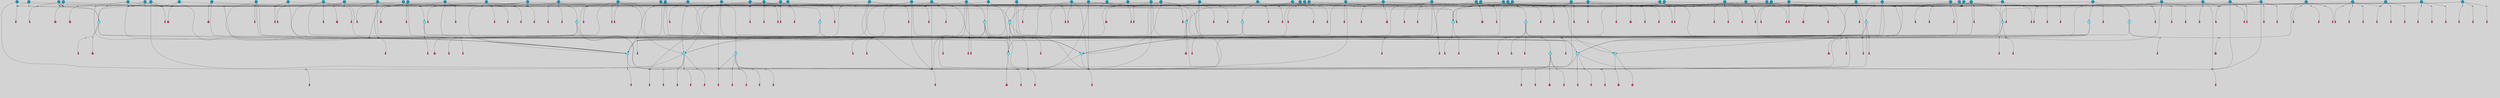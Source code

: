 // File exported with GEGELATI v1.3.1
// On the 2024-04-08 17:48:07
// With the File::TPGGraphDotExporter
digraph{
	graph[pad = "0.212, 0.055" bgcolor = lightgray]
	node[shape=circle style = filled label = ""]
		T3 [fillcolor="#66ddff"]
		T7 [fillcolor="#66ddff"]
		T9 [fillcolor="#66ddff"]
		T11 [fillcolor="#66ddff"]
		T24 [fillcolor="#66ddff"]
		T27 [fillcolor="#66ddff"]
		T90 [fillcolor="#66ddff"]
		T111 [fillcolor="#66ddff"]
		T129 [fillcolor="#66ddff"]
		T150 [fillcolor="#66ddff"]
		T159 [fillcolor="#66ddff"]
		T193 [fillcolor="#66ddff"]
		T194 [fillcolor="#66ddff"]
		T211 [fillcolor="#66ddff"]
		T212 [fillcolor="#66ddff"]
		T215 [fillcolor="#66ddff"]
		T246 [fillcolor="#66ddff"]
		T255 [fillcolor="#1199bb"]
		T280 [fillcolor="#1199bb"]
		T284 [fillcolor="#1199bb"]
		T291 [fillcolor="#1199bb"]
		T294 [fillcolor="#1199bb"]
		T297 [fillcolor="#1199bb"]
		T316 [fillcolor="#1199bb"]
		T319 [fillcolor="#1199bb"]
		T320 [fillcolor="#1199bb"]
		T321 [fillcolor="#66ddff"]
		T322 [fillcolor="#1199bb"]
		T325 [fillcolor="#1199bb"]
		T330 [fillcolor="#1199bb"]
		T333 [fillcolor="#1199bb"]
		T354 [fillcolor="#1199bb"]
		T382 [fillcolor="#1199bb"]
		T387 [fillcolor="#1199bb"]
		T390 [fillcolor="#1199bb"]
		T399 [fillcolor="#66ddff"]
		T400 [fillcolor="#1199bb"]
		T401 [fillcolor="#1199bb"]
		T410 [fillcolor="#1199bb"]
		T411 [fillcolor="#1199bb"]
		T412 [fillcolor="#1199bb"]
		T414 [fillcolor="#1199bb"]
		T415 [fillcolor="#1199bb"]
		T418 [fillcolor="#1199bb"]
		T419 [fillcolor="#1199bb"]
		T420 [fillcolor="#1199bb"]
		T421 [fillcolor="#1199bb"]
		T422 [fillcolor="#1199bb"]
		T424 [fillcolor="#1199bb"]
		T425 [fillcolor="#1199bb"]
		T426 [fillcolor="#66ddff"]
		T391 [fillcolor="#1199bb"]
		T429 [fillcolor="#1199bb"]
		T430 [fillcolor="#1199bb"]
		T431 [fillcolor="#1199bb"]
		T432 [fillcolor="#1199bb"]
		T433 [fillcolor="#1199bb"]
		T434 [fillcolor="#1199bb"]
		T435 [fillcolor="#66ddff"]
		T436 [fillcolor="#1199bb"]
		T437 [fillcolor="#1199bb"]
		T438 [fillcolor="#1199bb"]
		T439 [fillcolor="#1199bb"]
		T440 [fillcolor="#1199bb"]
		T116 [fillcolor="#1199bb"]
		T442 [fillcolor="#1199bb"]
		T443 [fillcolor="#1199bb"]
		T444 [fillcolor="#1199bb"]
		T447 [fillcolor="#1199bb"]
		T448 [fillcolor="#1199bb"]
		T279 [fillcolor="#1199bb"]
		T451 [fillcolor="#1199bb"]
		T453 [fillcolor="#1199bb"]
		T454 [fillcolor="#1199bb"]
		T455 [fillcolor="#1199bb"]
		T456 [fillcolor="#1199bb"]
		T457 [fillcolor="#66ddff"]
		T458 [fillcolor="#1199bb"]
		T459 [fillcolor="#1199bb"]
		T461 [fillcolor="#1199bb"]
		T463 [fillcolor="#1199bb"]
		T466 [fillcolor="#1199bb"]
		T467 [fillcolor="#1199bb"]
		T469 [fillcolor="#1199bb"]
		T471 [fillcolor="#1199bb"]
		T472 [fillcolor="#1199bb"]
		T474 [fillcolor="#1199bb"]
		T476 [fillcolor="#1199bb"]
		T477 [fillcolor="#1199bb"]
		T479 [fillcolor="#1199bb"]
		T480 [fillcolor="#1199bb"]
		T481 [fillcolor="#1199bb"]
		T482 [fillcolor="#1199bb"]
		T483 [fillcolor="#1199bb"]
		T484 [fillcolor="#1199bb"]
		T485 [fillcolor="#1199bb"]
		T486 [fillcolor="#1199bb"]
		T487 [fillcolor="#1199bb"]
		T488 [fillcolor="#1199bb"]
		T489 [fillcolor="#1199bb"]
		T490 [fillcolor="#1199bb"]
		T491 [fillcolor="#1199bb"]
		T492 [fillcolor="#1199bb"]
		P4560 [fillcolor="#cccccc" shape=point] //6|
		I4560 [shape=box style=invis label="6|1&2|6#1|7&#92;n10|7&2|0#1|5&#92;n9|4&0|1#2|2&#92;n8|6&0|0#1|0&#92;n"]
		P4560 -> I4560[style=invis]
		A3693 [fillcolor="#ff3366" shape=box margin=0.03 width=0 height=0 label="3"]
		T3 -> P4560 -> A3693
		P4561 [fillcolor="#cccccc" shape=point] //3|
		I4561 [shape=box style=invis label="7|6&2|4#0|2&#92;n10|3&2|7#1|4&#92;n11|6&0|4#0|1&#92;n7|1&0|0#2|6&#92;n7|6&0|3#2|6&#92;n4|0&2|6#0|1&#92;n4|4&2|5#0|2&#92;n4|6&0|4#2|7&#92;n10|0&2|3#1|5&#92;n2|6&0|5#0|2&#92;n1|0&2|3#0|7&#92;n1|6&2|0#0|5&#92;n6|2&0|1#0|7&#92;n9|2&0|3#2|7&#92;n5|3&0|6#0|6&#92;n1|7&2|5#2|3&#92;n8|1&2|7#0|6&#92;n1|0&2|5#2|1&#92;n7|1&2|2#2|5&#92;n7|4&2|6#0|3&#92;n"]
		P4561 -> I4561[style=invis]
		A3694 [fillcolor="#ff3366" shape=box margin=0.03 width=0 height=0 label="4"]
		T3 -> P4561 -> A3694
		P4562 [fillcolor="#cccccc" shape=point] //-3|
		I4562 [shape=box style=invis label="1|6&2|7#0|7&#92;n10|2&0|7#1|3&#92;n9|6&2|7#2|2&#92;n5|3&0|7#0|7&#92;n1|6&2|3#0|0&#92;n2|3&2|3#2|2&#92;n5|1&2|6#0|6&#92;n"]
		P4562 -> I4562[style=invis]
		A3695 [fillcolor="#ff3366" shape=box margin=0.03 width=0 height=0 label="7"]
		T7 -> P4562 -> A3695
		P4563 [fillcolor="#cccccc" shape=point] //5|
		I4563 [shape=box style=invis label="0|5&2|3#0|1&#92;n0|6&2|1#2|4&#92;n6|2&2|6#0|7&#92;n7|4&0|3#0|1&#92;n5|4&0|7#1|6&#92;n9|1&0|5#2|2&#92;n6|3&2|3#1|7&#92;n11|7&2|4#1|6&#92;n2|5&0|1#0|0&#92;n4|7&0|0#0|2&#92;n6|2&0|6#0|0&#92;n2|1&2|6#2|4&#92;n10|0&2|0#1|0&#92;n6|6&2|4#0|6&#92;n"]
		P4563 -> I4563[style=invis]
		A3696 [fillcolor="#ff3366" shape=box margin=0.03 width=0 height=0 label="8"]
		T7 -> P4563 -> A3696
		P4564 [fillcolor="#cccccc" shape=point] //-6|
		I4564 [shape=box style=invis label="11|1&0|7#2|0&#92;n10|4&0|1#1|0&#92;n4|3&2|4#2|1&#92;n0|5&2|0#0|0&#92;n6|1&0|0#0|3&#92;n8|2&2|0#0|4&#92;n11|4&2|0#1|6&#92;n7|0&2|6#2|3&#92;n5|3&2|6#2|0&#92;n2|0&2|0#0|4&#92;n"]
		P4564 -> I4564[style=invis]
		A3697 [fillcolor="#ff3366" shape=box margin=0.03 width=0 height=0 label="9"]
		T9 -> P4564 -> A3697
		P4565 [fillcolor="#cccccc" shape=point] //2|
		I4565 [shape=box style=invis label="6|3&2|7#1|4&#92;n8|6&0|0#2|5&#92;n2|1&0|2#0|3&#92;n8|7&0|6#0|4&#92;n2|1&2|0#0|1&#92;n0|0&2|2#2|3&#92;n6|6&0|7#2|1&#92;n6|1&0|7#2|6&#92;n5|4&2|7#0|4&#92;n0|3&0|4#2|0&#92;n11|0&2|0#2|5&#92;n4|5&2|5#2|4&#92;n5|7&0|6#0|4&#92;n9|7&2|5#0|3&#92;n5|4&2|1#0|3&#92;n5|3&0|1#1|7&#92;n0|4&0|3#2|5&#92;n"]
		P4565 -> I4565[style=invis]
		A3698 [fillcolor="#ff3366" shape=box margin=0.03 width=0 height=0 label="10"]
		T9 -> P4565 -> A3698
		P4566 [fillcolor="#cccccc" shape=point] //6|
		I4566 [shape=box style=invis label="3|0&2|7#2|2&#92;n3|2&0|4#2|5&#92;n5|1&0|2#1|0&#92;n8|7&0|1#2|0&#92;n8|5&0|3#0|6&#92;n0|2&0|2#2|3&#92;n1|5&2|5#0|5&#92;n5|6&0|6#0|7&#92;n6|7&0|0#2|6&#92;n1|2&2|3#0|0&#92;n7|7&2|3#0|4&#92;n0|7&2|7#0|6&#92;n1|0&2|2#2|7&#92;n4|4&0|1#0|0&#92;n"]
		P4566 -> I4566[style=invis]
		A3699 [fillcolor="#ff3366" shape=box margin=0.03 width=0 height=0 label="11"]
		T11 -> P4566 -> A3699
		P4567 [fillcolor="#cccccc" shape=point] //-4|
		I4567 [shape=box style=invis label="4|1&0|4#2|6&#92;n1|2&2|2#2|0&#92;n1|2&2|0#0|6&#92;n8|4&2|3#2|5&#92;n5|5&2|1#1|0&#92;n"]
		P4567 -> I4567[style=invis]
		A3700 [fillcolor="#ff3366" shape=box margin=0.03 width=0 height=0 label="12"]
		T11 -> P4567 -> A3700
		P4568 [fillcolor="#cccccc" shape=point] //1|
		I4568 [shape=box style=invis label="5|1&0|6#2|7&#92;n2|4&0|4#2|2&#92;n0|6&0|5#0|4&#92;n10|6&2|5#1|6&#92;n9|3&0|1#1|7&#92;n10|3&2|2#1|0&#92;n5|0&0|0#2|1&#92;n11|3&2|3#1|5&#92;n10|3&0|1#1|0&#92;n2|4&0|1#0|1&#92;n0|2&0|3#2|4&#92;n9|2&2|1#2|5&#92;n11|7&2|6#2|6&#92;n"]
		P4568 -> I4568[style=invis]
		T24 -> P4568 -> T7
		P4569 [fillcolor="#cccccc" shape=point] //5|
		I4569 [shape=box style=invis label="3|0&2|0#0|1&#92;n3|0&0|7#0|1&#92;n5|3&0|2#2|6&#92;n4|4&2|4#2|6&#92;n11|2&0|7#1|6&#92;n2|7&2|2#2|5&#92;n9|3&2|6#2|7&#92;n7|7&0|0#0|4&#92;n6|1&2|4#2|3&#92;n5|4&2|0#1|6&#92;n1|3&0|7#0|4&#92;n"]
		P4569 -> I4569[style=invis]
		A3701 [fillcolor="#ff3366" shape=box margin=0.03 width=0 height=0 label="7"]
		T24 -> P4569 -> A3701
		P4570 [fillcolor="#cccccc" shape=point] //-2|
		I4570 [shape=box style=invis label="4|1&0|4#0|3&#92;n4|2&0|5#2|0&#92;n5|5&2|6#0|5&#92;n1|4&0|1#0|2&#92;n6|3&2|7#1|5&#92;n0|4&2|0#0|3&#92;n8|5&2|5#1|2&#92;n10|7&2|7#1|1&#92;n3|4&0|0#2|1&#92;n3|6&2|5#2|5&#92;n8|3&0|1#0|7&#92;n10|0&2|7#1|3&#92;n4|1&2|4#0|1&#92;n9|3&2|0#0|4&#92;n3|6&2|0#0|4&#92;n1|2&0|6#2|1&#92;n4|0&2|1#2|2&#92;n"]
		P4570 -> I4570[style=invis]
		A3702 [fillcolor="#ff3366" shape=box margin=0.03 width=0 height=0 label="14"]
		T24 -> P4570 -> A3702
		P4571 [fillcolor="#cccccc" shape=point] //2|
		I4571 [shape=box style=invis label="9|1&2|3#0|1&#92;n5|2&2|0#2|4&#92;n3|6&2|5#2|7&#92;n7|0&2|5#0|4&#92;n1|2&0|3#0|5&#92;n7|3&2|7#0|0&#92;n"]
		P4571 -> I4571[style=invis]
		A3703 [fillcolor="#ff3366" shape=box margin=0.03 width=0 height=0 label="2"]
		T27 -> P4571 -> A3703
		P4572 [fillcolor="#cccccc" shape=point] //-6|
		I4572 [shape=box style=invis label="7|5&0|4#0|4&#92;n11|0&2|5#2|1&#92;n"]
		P4572 -> I4572[style=invis]
		A3704 [fillcolor="#ff3366" shape=box margin=0.03 width=0 height=0 label="3"]
		T27 -> P4572 -> A3704
		T27 -> P4561
		P4573 [fillcolor="#cccccc" shape=point] //0|
		I4573 [shape=box style=invis label="2|5&0|1#0|6&#92;n6|1&2|2#2|7&#92;n8|0&0|3#1|4&#92;n4|3&2|5#2|4&#92;n8|1&2|4#0|0&#92;n6|6&0|1#2|6&#92;n11|7&2|4#2|5&#92;n6|2&2|4#0|2&#92;n8|5&2|4#2|4&#92;n2|1&2|1#2|2&#92;n2|7&2|5#2|6&#92;n9|7&0|5#0|4&#92;n1|2&0|5#2|6&#92;n4|2&2|3#2|7&#92;n3|3&2|1#0|2&#92;n"]
		P4573 -> I4573[style=invis]
		A3705 [fillcolor="#ff3366" shape=box margin=0.03 width=0 height=0 label="5"]
		T27 -> P4573 -> A3705
		P4574 [fillcolor="#cccccc" shape=point] //0|
		I4574 [shape=box style=invis label="4|0&0|3#2|7&#92;n10|2&0|3#1|7&#92;n3|5&0|2#0|3&#92;n4|5&0|0#2|1&#92;n10|7&2|0#1|2&#92;n5|3&2|3#1|6&#92;n9|5&2|0#0|4&#92;n5|4&2|7#0|2&#92;n10|3&2|7#1|4&#92;n7|2&0|1#2|6&#92;n8|6&0|5#0|5&#92;n8|7&2|3#0|5&#92;n2|6&2|4#0|0&#92;n"]
		P4574 -> I4574[style=invis]
		A3706 [fillcolor="#ff3366" shape=box margin=0.03 width=0 height=0 label="5"]
		T27 -> P4574 -> A3706
		P4575 [fillcolor="#cccccc" shape=point] //-2|
		I4575 [shape=box style=invis label="8|4&2|1#2|5&#92;n4|1&0|7#2|1&#92;n5|7&2|3#2|2&#92;n10|4&2|5#1|7&#92;n10|0&2|6#1|3&#92;n4|5&2|7#0|6&#92;n9|5&2|4#0|4&#92;n2|4&0|5#0|7&#92;n11|1&2|4#2|6&#92;n5|6&0|7#1|2&#92;n2|7&2|7#2|6&#92;n5|2&0|5#1|5&#92;n3|0&0|6#0|2&#92;n4|0&0|4#2|4&#92;n4|4&2|6#0|7&#92;n10|6&2|0#1|4&#92;n9|7&0|3#1|4&#92;n1|4&2|6#0|3&#92;n11|5&2|6#0|3&#92;n0|3&0|5#0|1&#92;n"]
		P4575 -> I4575[style=invis]
		A3707 [fillcolor="#ff3366" shape=box margin=0.03 width=0 height=0 label="13"]
		T90 -> P4575 -> A3707
		P4576 [fillcolor="#cccccc" shape=point] //4|
		I4576 [shape=box style=invis label="7|1&2|6#1|3&#92;n10|1&0|3#1|6&#92;n8|5&2|3#2|1&#92;n11|5&0|0#2|6&#92;n4|1&0|6#0|0&#92;n11|1&0|2#0|3&#92;n2|0&2|1#0|7&#92;n"]
		P4576 -> I4576[style=invis]
		A3708 [fillcolor="#ff3366" shape=box margin=0.03 width=0 height=0 label="2"]
		T90 -> P4576 -> A3708
		P4577 [fillcolor="#cccccc" shape=point] //7|
		I4577 [shape=box style=invis label="10|3&0|1#1|4&#92;n4|6&0|0#0|2&#92;n4|5&0|6#0|0&#92;n4|3&0|6#2|1&#92;n7|0&0|3#1|2&#92;n4|7&0|6#0|5&#92;n7|6&0|7#0|6&#92;n6|6&0|0#0|3&#92;n11|1&0|4#2|5&#92;n10|2&0|3#1|2&#92;n"]
		P4577 -> I4577[style=invis]
		A3709 [fillcolor="#ff3366" shape=box margin=0.03 width=0 height=0 label="4"]
		T90 -> P4577 -> A3709
		P4578 [fillcolor="#cccccc" shape=point] //-3|
		I4578 [shape=box style=invis label="8|1&2|3#0|5&#92;n0|6&0|5#0|5&#92;n3|7&2|1#0|6&#92;n3|5&0|1#0|0&#92;n9|5&2|0#0|4&#92;n3|5&0|2#0|3&#92;n10|6&2|4#1|0&#92;n9|4&2|7#2|6&#92;n1|7&2|5#2|2&#92;n"]
		P4578 -> I4578[style=invis]
		A3710 [fillcolor="#ff3366" shape=box margin=0.03 width=0 height=0 label="5"]
		T90 -> P4578 -> A3710
		P4579 [fillcolor="#cccccc" shape=point] //-7|
		I4579 [shape=box style=invis label="3|0&2|0#0|1&#92;n1|1&0|2#0|4&#92;n11|2&0|7#1|6&#92;n9|7&0|0#0|4&#92;n3|0&0|7#0|1&#92;n9|3&2|6#2|7&#92;n5|3&0|2#2|6&#92;n6|1&2|4#2|3&#92;n5|4&2|0#1|6&#92;n1|3&0|7#0|7&#92;n"]
		P4579 -> I4579[style=invis]
		A3711 [fillcolor="#ff3366" shape=box margin=0.03 width=0 height=0 label="7"]
		T90 -> P4579 -> A3711
		P4580 [fillcolor="#cccccc" shape=point] //-5|
		I4580 [shape=box style=invis label="0|0&2|3#0|2&#92;n10|5&0|6#1|3&#92;n7|3&0|6#2|3&#92;n3|4&0|6#0|6&#92;n10|5&0|2#1|1&#92;n5|0&0|1#0|3&#92;n6|6&2|5#1|5&#92;n7|4&0|2#1|7&#92;n5|7&0|1#2|5&#92;n1|5&0|0#0|3&#92;n7|5&2|1#2|6&#92;n9|0&0|2#0|0&#92;n4|0&2|4#0|0&#92;n4|6&0|0#2|3&#92;n3|1&0|6#2|5&#92;n7|7&2|1#2|3&#92;n9|4&2|2#0|6&#92;n"]
		P4580 -> I4580[style=invis]
		T111 -> P4580 -> T9
		P4581 [fillcolor="#cccccc" shape=point] //7|
		I4581 [shape=box style=invis label="7|4&2|1#2|0&#92;n4|1&2|4#2|3&#92;n5|0&2|0#2|2&#92;n6|1&2|4#2|6&#92;n"]
		P4581 -> I4581[style=invis]
		A3712 [fillcolor="#ff3366" shape=box margin=0.03 width=0 height=0 label="9"]
		T111 -> P4581 -> A3712
		P4582 [fillcolor="#cccccc" shape=point] //2|
		I4582 [shape=box style=invis label="3|0&2|0#0|1&#92;n11|2&0|7#1|6&#92;n8|7&2|4#0|5&#92;n5|3&0|2#2|6&#92;n4|4&2|4#2|6&#92;n3|0&0|7#0|1&#92;n2|7&2|2#2|5&#92;n9|3&2|6#2|7&#92;n7|7&0|0#0|4&#92;n6|1&2|4#1|3&#92;n5|4&2|0#1|6&#92;n1|3&0|7#0|4&#92;n"]
		P4582 -> I4582[style=invis]
		A3713 [fillcolor="#ff3366" shape=box margin=0.03 width=0 height=0 label="7"]
		T111 -> P4582 -> A3713
		T111 -> P4564
		P4583 [fillcolor="#cccccc" shape=point] //8|
		I4583 [shape=box style=invis label="9|0&0|1#2|0&#92;n10|1&2|5#1|4&#92;n8|2&2|6#0|4&#92;n2|4&2|5#2|3&#92;n4|2&2|2#0|2&#92;n7|5&0|2#0|0&#92;n8|2&2|1#1|3&#92;n8|7&0|7#2|1&#92;n1|1&0|0#0|7&#92;n5|6&2|5#1|0&#92;n6|6&2|5#0|0&#92;n11|4&0|3#2|6&#92;n4|2&2|4#0|7&#92;n5|6&0|1#2|0&#92;n11|3&0|2#0|7&#92;n"]
		P4583 -> I4583[style=invis]
		A3714 [fillcolor="#ff3366" shape=box margin=0.03 width=0 height=0 label="6"]
		T129 -> P4583 -> A3714
		T129 -> P4569
		P4584 [fillcolor="#cccccc" shape=point] //10|
		I4584 [shape=box style=invis label="4|5&2|7#2|1&#92;n1|7&2|3#0|6&#92;n3|5&2|2#0|3&#92;n10|3&0|7#1|4&#92;n7|1&0|4#2|6&#92;n10|2&0|3#1|7&#92;n9|5&2|0#0|4&#92;n4|0&0|3#2|7&#92;n11|4&2|6#1|2&#92;n5|4&2|7#0|2&#92;n2|6&2|4#0|0&#92;n6|5&0|7#2|1&#92;n5|3&2|3#1|6&#92;n10|7&2|0#1|2&#92;n"]
		P4584 -> I4584[style=invis]
		A3715 [fillcolor="#ff3366" shape=box margin=0.03 width=0 height=0 label="5"]
		T129 -> P4584 -> A3715
		P4585 [fillcolor="#cccccc" shape=point] //5|
		I4585 [shape=box style=invis label="9|4&2|3#1|3&#92;n0|4&2|4#0|5&#92;n6|1&2|6#2|5&#92;n4|0&0|5#2|0&#92;n"]
		P4585 -> I4585[style=invis]
		A3716 [fillcolor="#ff3366" shape=box margin=0.03 width=0 height=0 label="7"]
		T129 -> P4585 -> A3716
		P4586 [fillcolor="#cccccc" shape=point] //6|
		I4586 [shape=box style=invis label="9|4&2|7#0|6&#92;n8|4&0|1#1|0&#92;n1|3&0|0#2|1&#92;n2|4&0|6#2|2&#92;n5|1&2|5#0|7&#92;n3|0&0|3#2|6&#92;n2|2&2|6#0|2&#92;n8|4&0|4#2|2&#92;n5|1&2|4#0|3&#92;n9|4&0|6#0|6&#92;n5|0&2|2#1|5&#92;n11|7&0|0#1|1&#92;n0|4&0|3#0|3&#92;n7|7&2|4#2|5&#92;n1|5&0|1#2|1&#92;n"]
		P4586 -> I4586[style=invis]
		A3717 [fillcolor="#ff3366" shape=box margin=0.03 width=0 height=0 label="1"]
		T129 -> P4586 -> A3717
		P4587 [fillcolor="#cccccc" shape=point] //-3|
		I4587 [shape=box style=invis label="2|6&0|0#0|7&#92;n9|6&2|0#0|6&#92;n3|0&0|5#0|1&#92;n5|5&0|4#0|3&#92;n6|1&2|4#2|3&#92;n2|7&2|2#2|5&#92;n5|3&0|2#2|6&#92;n7|7&0|0#0|4&#92;n5|4&2|0#1|6&#92;n9|3&2|6#2|7&#92;n1|3&0|7#0|4&#92;n"]
		P4587 -> I4587[style=invis]
		A3718 [fillcolor="#ff3366" shape=box margin=0.03 width=0 height=0 label="7"]
		T150 -> P4587 -> A3718
		P4588 [fillcolor="#cccccc" shape=point] //4|
		I4588 [shape=box style=invis label="6|0&0|7#1|0&#92;n8|6&2|6#2|7&#92;n"]
		P4588 -> I4588[style=invis]
		A3719 [fillcolor="#ff3366" shape=box margin=0.03 width=0 height=0 label="3"]
		T150 -> P4588 -> A3719
		P4589 [fillcolor="#cccccc" shape=point] //0|
		I4589 [shape=box style=invis label="2|5&0|1#0|6&#92;n6|1&2|2#2|7&#92;n8|0&0|3#1|4&#92;n11|7&2|4#2|5&#92;n8|1&2|4#0|0&#92;n6|6&0|1#2|6&#92;n7|0&2|4#1|0&#92;n4|1&2|5#2|4&#92;n6|2&2|4#0|2&#92;n8|5&2|4#2|4&#92;n2|1&2|1#2|2&#92;n2|7&2|5#2|6&#92;n9|7&0|5#0|4&#92;n1|2&0|5#2|6&#92;n4|2&2|3#2|7&#92;n3|3&2|1#0|2&#92;n"]
		P4589 -> I4589[style=invis]
		A3720 [fillcolor="#ff3366" shape=box margin=0.03 width=0 height=0 label="5"]
		T150 -> P4589 -> A3720
		P4590 [fillcolor="#cccccc" shape=point] //-8|
		I4590 [shape=box style=invis label="7|5&0|4#2|4&#92;n"]
		P4590 -> I4590[style=invis]
		A3721 [fillcolor="#ff3366" shape=box margin=0.03 width=0 height=0 label="3"]
		T150 -> P4590 -> A3721
		P4591 [fillcolor="#cccccc" shape=point] //7|
		I4591 [shape=box style=invis label="1|6&2|7#0|7&#92;n9|6&2|7#2|2&#92;n10|2&0|7#1|0&#92;n1|6&2|3#0|0&#92;n5|0&2|2#1|1&#92;n2|3&2|3#2|2&#92;n5|1&2|6#0|6&#92;n"]
		P4591 -> I4591[style=invis]
		T150 -> P4591 -> T90
		P4592 [fillcolor="#cccccc" shape=point] //7|
		I4592 [shape=box style=invis label="7|0&2|1#2|0&#92;n9|7&2|1#1|7&#92;n8|2&0|1#1|0&#92;n6|6&0|2#1|1&#92;n2|2&0|5#0|0&#92;n5|7&0|0#2|1&#92;n5|1&2|5#1|5&#92;n4|7&2|4#2|3&#92;n10|5&2|2#1|5&#92;n1|3&2|2#2|0&#92;n10|2&2|6#1|5&#92;n"]
		P4592 -> I4592[style=invis]
		A3722 [fillcolor="#ff3366" shape=box margin=0.03 width=0 height=0 label="1"]
		T159 -> P4592 -> A3722
		P4593 [fillcolor="#cccccc" shape=point] //7|
		I4593 [shape=box style=invis label="7|4&2|7#0|4&#92;n4|6&0|1#2|5&#92;n2|1&2|3#0|0&#92;n4|3&2|0#0|1&#92;n0|0&2|7#2|7&#92;n7|7&0|5#2|3&#92;n5|0&2|1#2|2&#92;n10|0&0|4#1|2&#92;n4|4&0|7#0|0&#92;n6|7&0|2#0|1&#92;n1|4&2|5#0|4&#92;n"]
		P4593 -> I4593[style=invis]
		A3723 [fillcolor="#ff3366" shape=box margin=0.03 width=0 height=0 label="0"]
		T159 -> P4593 -> A3723
		P4594 [fillcolor="#cccccc" shape=point] //5|
		I4594 [shape=box style=invis label="0|5&2|3#0|1&#92;n0|6&2|1#2|4&#92;n6|2&2|6#0|7&#92;n9|0&2|7#1|1&#92;n7|4&0|3#0|1&#92;n11|7&2|4#1|6&#92;n9|1&0|5#2|2&#92;n5|4&0|7#1|6&#92;n2|5&0|1#0|0&#92;n4|7&0|0#0|2&#92;n6|2&0|6#0|0&#92;n2|1&2|6#2|4&#92;n10|0&0|0#1|0&#92;n6|6&2|4#0|6&#92;n"]
		P4594 -> I4594[style=invis]
		T159 -> P4594 -> T129
		P4595 [fillcolor="#cccccc" shape=point] //-2|
		I4595 [shape=box style=invis label="1|0&0|3#0|3&#92;n2|7&0|4#0|4&#92;n11|6&2|1#1|4&#92;n6|1&2|5#0|0&#92;n2|0&2|0#0|6&#92;n1|3&2|1#0|4&#92;n"]
		P4595 -> I4595[style=invis]
		A3724 [fillcolor="#ff3366" shape=box margin=0.03 width=0 height=0 label="2"]
		T193 -> P4595 -> A3724
		P4596 [fillcolor="#cccccc" shape=point] //3|
		I4596 [shape=box style=invis label="5|4&2|7#0|4&#92;n0|4&0|3#2|5&#92;n8|6&0|0#2|5&#92;n2|1&0|2#0|3&#92;n9|7&0|6#0|4&#92;n0|0&2|2#2|3&#92;n6|6&0|7#2|1&#92;n6|1&0|7#2|6&#92;n0|3&0|4#2|0&#92;n11|0&2|0#2|5&#92;n4|5&2|5#2|4&#92;n5|3&0|1#1|7&#92;n9|7&2|2#0|3&#92;n5|4&2|1#0|3&#92;n5|0&0|6#0|4&#92;n0|0&0|1#2|0&#92;n"]
		P4596 -> I4596[style=invis]
		A3725 [fillcolor="#ff3366" shape=box margin=0.03 width=0 height=0 label="10"]
		T193 -> P4596 -> A3725
		P4597 [fillcolor="#cccccc" shape=point] //-1|
		I4597 [shape=box style=invis label="1|7&2|1#0|6&#92;n8|1&2|3#0|5&#92;n10|6&2|7#1|0&#92;n1|7&2|5#0|2&#92;n0|3&0|3#2|2&#92;n3|5&0|1#0|0&#92;n3|5&0|2#0|3&#92;n1|5&2|0#0|4&#92;n5|7&2|2#2|5&#92;n4|0&2|3#0|3&#92;n"]
		P4597 -> I4597[style=invis]
		T193 -> P4597 -> T3
		P4598 [fillcolor="#cccccc" shape=point] //10|
		I4598 [shape=box style=invis label="6|1&2|4#2|3&#92;n3|0&0|7#0|1&#92;n5|3&0|2#2|6&#92;n4|4&0|4#2|6&#92;n5|4&2|0#1|6&#92;n10|5&0|6#1|5&#92;n2|5&2|1#2|2&#92;n1|3&0|7#0|4&#92;n3|0&2|0#0|1&#92;n11|2&0|5#1|6&#92;n9|3&2|6#2|7&#92;n7|7&0|0#0|4&#92;n"]
		P4598 -> I4598[style=invis]
		A3726 [fillcolor="#ff3366" shape=box margin=0.03 width=0 height=0 label="7"]
		T193 -> P4598 -> A3726
		P4599 [fillcolor="#cccccc" shape=point] //5|
		I4599 [shape=box style=invis label="3|0&2|0#2|1&#92;n3|0&0|7#0|1&#92;n5|3&0|2#2|6&#92;n4|4&2|4#2|6&#92;n5|4&2|0#1|6&#92;n2|7&2|2#2|5&#92;n1|3&0|7#0|4&#92;n11|6&2|2#0|7&#92;n7|7&0|0#0|4&#92;n6|1&2|4#2|3&#92;n11|0&0|7#1|6&#92;n9|3&2|6#2|7&#92;n"]
		P4599 -> I4599[style=invis]
		A3727 [fillcolor="#ff3366" shape=box margin=0.03 width=0 height=0 label="7"]
		T194 -> P4599 -> A3727
		P4600 [fillcolor="#cccccc" shape=point] //4|
		I4600 [shape=box style=invis label="7|1&0|6#0|1&#92;n6|7&2|7#1|7&#92;n10|1&2|1#1|1&#92;n9|6&2|2#1|4&#92;n4|7&0|4#2|2&#92;n9|6&0|5#1|1&#92;n10|0&2|6#1|6&#92;n5|1&0|1#2|3&#92;n10|1&0|5#1|0&#92;n3|4&2|3#0|0&#92;n8|2&0|5#2|4&#92;n1|6&2|0#0|0&#92;n2|3&0|1#2|6&#92;n5|2&2|2#1|6&#92;n2|2&0|1#2|1&#92;n3|1&2|7#0|3&#92;n6|7&2|3#0|4&#92;n"]
		P4600 -> I4600[style=invis]
		A3728 [fillcolor="#ff3366" shape=box margin=0.03 width=0 height=0 label="10"]
		T194 -> P4600 -> A3728
		P4601 [fillcolor="#cccccc" shape=point] //-4|
		I4601 [shape=box style=invis label="0|4&0|0#2|7&#92;n8|5&2|4#2|4&#92;n4|3&2|5#2|4&#92;n11|7&2|2#2|5&#92;n6|5&2|2#2|7&#92;n3|2&0|7#0|7&#92;n3|3&2|1#0|3&#92;n2|6&0|3#2|5&#92;n0|1&2|6#2|2&#92;n8|2&0|0#1|6&#92;n0|7&0|5#0|4&#92;n9|5&0|3#2|7&#92;n2|7&2|5#2|6&#92;n9|0&2|0#0|1&#92;n1|2&2|4#0|2&#92;n"]
		P4601 -> I4601[style=invis]
		T194 -> P4601 -> T27
		T194 -> P4593
		P4602 [fillcolor="#cccccc" shape=point] //5|
		I4602 [shape=box style=invis label="3|0&2|0#0|1&#92;n3|0&0|7#0|1&#92;n5|3&0|2#2|6&#92;n4|4&2|4#2|6&#92;n11|2&0|7#1|6&#92;n2|7&2|2#2|5&#92;n9|3&2|6#2|7&#92;n7|7&0|0#0|4&#92;n6|1&2|4#2|3&#92;n5|4&2|0#1|6&#92;n1|3&0|7#0|4&#92;n"]
		P4602 -> I4602[style=invis]
		A3729 [fillcolor="#ff3366" shape=box margin=0.03 width=0 height=0 label="7"]
		T211 -> P4602 -> A3729
		P4603 [fillcolor="#cccccc" shape=point] //10|
		I4603 [shape=box style=invis label="4|5&2|7#2|1&#92;n1|7&2|3#0|6&#92;n3|5&2|2#0|3&#92;n10|3&0|7#1|4&#92;n7|1&0|4#2|6&#92;n10|2&0|3#1|7&#92;n9|5&2|0#0|4&#92;n4|0&0|3#2|7&#92;n11|4&2|6#1|2&#92;n5|4&2|7#0|2&#92;n2|6&2|4#0|0&#92;n6|5&0|7#2|1&#92;n5|3&2|3#1|6&#92;n10|7&2|0#1|2&#92;n"]
		P4603 -> I4603[style=invis]
		A3730 [fillcolor="#ff3366" shape=box margin=0.03 width=0 height=0 label="5"]
		T211 -> P4603 -> A3730
		P4604 [fillcolor="#cccccc" shape=point] //8|
		I4604 [shape=box style=invis label="9|0&0|1#2|0&#92;n10|1&2|5#1|4&#92;n8|2&2|6#0|4&#92;n2|4&2|5#2|3&#92;n4|2&2|2#0|2&#92;n7|5&0|2#0|0&#92;n8|2&2|1#1|3&#92;n8|7&0|7#2|1&#92;n1|1&0|0#0|7&#92;n5|6&2|5#1|0&#92;n6|6&2|5#0|0&#92;n11|4&0|3#2|6&#92;n4|2&2|4#0|7&#92;n5|6&0|1#2|0&#92;n11|3&0|2#0|7&#92;n"]
		P4604 -> I4604[style=invis]
		A3731 [fillcolor="#ff3366" shape=box margin=0.03 width=0 height=0 label="6"]
		T211 -> P4604 -> A3731
		P4605 [fillcolor="#cccccc" shape=point] //5|
		I4605 [shape=box style=invis label="0|5&2|3#0|1&#92;n0|6&2|1#2|4&#92;n6|2&2|6#0|7&#92;n9|0&2|7#1|1&#92;n7|4&0|3#0|1&#92;n11|7&2|4#1|6&#92;n9|1&0|5#2|2&#92;n5|4&0|7#1|6&#92;n2|5&0|1#0|0&#92;n4|7&0|0#0|2&#92;n6|2&0|6#0|0&#92;n2|1&2|6#2|4&#92;n10|0&0|0#1|0&#92;n6|6&2|4#0|6&#92;n"]
		P4605 -> I4605[style=invis]
		T212 -> P4605 -> T211
		P4606 [fillcolor="#cccccc" shape=point] //6|
		I4606 [shape=box style=invis label="9|4&2|7#0|6&#92;n8|4&0|1#1|0&#92;n1|3&0|0#2|1&#92;n2|4&0|6#2|2&#92;n5|1&2|5#0|7&#92;n3|0&0|3#2|6&#92;n2|2&2|6#0|2&#92;n8|4&0|4#2|2&#92;n5|1&2|4#0|3&#92;n9|4&0|6#0|6&#92;n5|0&2|2#1|5&#92;n11|7&0|0#1|1&#92;n0|4&0|3#0|3&#92;n7|7&2|4#2|5&#92;n1|5&0|1#2|1&#92;n"]
		P4606 -> I4606[style=invis]
		A3732 [fillcolor="#ff3366" shape=box margin=0.03 width=0 height=0 label="1"]
		T211 -> P4606 -> A3732
		P4607 [fillcolor="#cccccc" shape=point] //7|
		I4607 [shape=box style=invis label="7|4&2|7#0|4&#92;n4|6&0|1#2|5&#92;n2|1&2|3#0|0&#92;n4|3&2|0#0|1&#92;n0|0&2|7#2|7&#92;n7|7&0|5#2|3&#92;n5|0&2|1#2|2&#92;n10|0&0|4#1|2&#92;n4|4&0|7#0|0&#92;n6|7&0|2#0|1&#92;n1|4&2|5#0|4&#92;n"]
		P4607 -> I4607[style=invis]
		A3733 [fillcolor="#ff3366" shape=box margin=0.03 width=0 height=0 label="0"]
		T212 -> P4607 -> A3733
		P4608 [fillcolor="#cccccc" shape=point] //5|
		I4608 [shape=box style=invis label="9|4&2|3#1|3&#92;n0|4&2|4#0|5&#92;n6|1&2|6#2|5&#92;n4|0&0|5#2|0&#92;n"]
		P4608 -> I4608[style=invis]
		A3734 [fillcolor="#ff3366" shape=box margin=0.03 width=0 height=0 label="7"]
		T211 -> P4608 -> A3734
		P4609 [fillcolor="#cccccc" shape=point] //7|
		I4609 [shape=box style=invis label="7|0&2|1#2|0&#92;n9|7&2|1#1|7&#92;n8|2&0|1#1|0&#92;n6|6&0|2#1|1&#92;n2|2&0|5#0|0&#92;n5|7&0|0#2|1&#92;n5|1&2|5#1|5&#92;n4|7&2|4#2|3&#92;n10|5&2|2#1|5&#92;n1|3&2|2#2|0&#92;n10|2&2|6#1|5&#92;n"]
		P4609 -> I4609[style=invis]
		A3735 [fillcolor="#ff3366" shape=box margin=0.03 width=0 height=0 label="1"]
		T212 -> P4609 -> A3735
		P4610 [fillcolor="#cccccc" shape=point] //-1|
		I4610 [shape=box style=invis label="11|7&2|0#1|7&#92;n1|5&2|4#2|4&#92;n4|3&0|1#0|5&#92;n1|6&0|0#0|4&#92;n8|6&2|4#0|0&#92;n4|0&0|0#0|5&#92;n10|4&2|0#1|0&#92;n9|6&2|5#1|3&#92;n0|7&2|1#0|5&#92;n0|6&2|3#2|0&#92;n4|4&0|5#0|1&#92;n"]
		P4610 -> I4610[style=invis]
		A3736 [fillcolor="#ff3366" shape=box margin=0.03 width=0 height=0 label="12"]
		T215 -> P4610 -> A3736
		P4611 [fillcolor="#cccccc" shape=point] //1|
		I4611 [shape=box style=invis label="9|3&0|0#1|1&#92;n4|6&0|5#0|7&#92;n3|6&0|0#2|0&#92;n6|2&2|5#1|4&#92;n8|7&0|7#0|0&#92;n5|0&2|6#0|6&#92;n"]
		P4611 -> I4611[style=invis]
		A3737 [fillcolor="#ff3366" shape=box margin=0.03 width=0 height=0 label="5"]
		T215 -> P4611 -> A3737
		P4612 [fillcolor="#cccccc" shape=point] //5|
		I4612 [shape=box style=invis label="4|4&0|6#2|1&#92;n7|6&0|1#1|4&#92;n6|2&0|7#1|3&#92;n9|1&2|6#0|7&#92;n1|6&2|3#0|0&#92;n2|3&2|3#2|2&#92;n1|0&2|7#2|7&#92;n10|3&0|7#1|7&#92;n"]
		P4612 -> I4612[style=invis]
		A3738 [fillcolor="#ff3366" shape=box margin=0.03 width=0 height=0 label="7"]
		T215 -> P4612 -> A3738
		T246 -> P4593
		T246 -> P4594
		P4613 [fillcolor="#cccccc" shape=point] //5|
		I4613 [shape=box style=invis label="9|4&2|3#1|3&#92;n0|4&2|4#0|5&#92;n6|1&2|6#2|5&#92;n8|5&2|2#1|7&#92;n0|0&0|5#2|0&#92;n"]
		P4613 -> I4613[style=invis]
		A3739 [fillcolor="#ff3366" shape=box margin=0.03 width=0 height=0 label="7"]
		T246 -> P4613 -> A3739
		T255 -> P4597
		P4614 [fillcolor="#cccccc" shape=point] //-9|
		I4614 [shape=box style=invis label="7|1&0|0#2|6&#92;n1|6&0|4#2|7&#92;n7|6&2|4#0|2&#92;n10|7&2|1#1|3&#92;n7|6&0|3#2|6&#92;n4|0&2|2#2|1&#92;n1|0&0|5#2|3&#92;n6|1&2|6#1|1&#92;n7|4&2|6#1|0&#92;n9|5&0|1#0|2&#92;n9|2&0|3#0|7&#92;n6|0&2|7#0|6&#92;n10|5&2|3#1|5&#92;n10|0&2|7#1|4&#92;n1|0&2|3#0|7&#92;n5|2&0|6#0|6&#92;n2|6&0|1#0|2&#92;n7|4&2|5#0|3&#92;n3|6&2|4#0|5&#92;n1|6&2|0#0|5&#92;n"]
		P4614 -> I4614[style=invis]
		A3740 [fillcolor="#ff3366" shape=box margin=0.03 width=0 height=0 label="4"]
		T255 -> P4614 -> A3740
		P4615 [fillcolor="#cccccc" shape=point] //7|
		I4615 [shape=box style=invis label="9|6&2|6#1|3&#92;n9|7&2|0#1|7&#92;n3|0&2|0#0|0&#92;n1|6&0|0#0|4&#92;n7|4&0|3#0|1&#92;n"]
		P4615 -> I4615[style=invis]
		A3741 [fillcolor="#ff3366" shape=box margin=0.03 width=0 height=0 label="12"]
		T255 -> P4615 -> A3741
		P4616 [fillcolor="#cccccc" shape=point] //-9|
		I4616 [shape=box style=invis label="11|5&0|0#2|6&#92;n8|5&2|3#2|1&#92;n7|1&0|6#1|3&#92;n11|4&0|2#0|1&#92;n9|0&2|7#1|6&#92;n10|1&0|3#1|6&#92;n0|3&0|4#2|5&#92;n5|7&2|3#1|6&#92;n2|0&2|1#0|7&#92;n"]
		P4616 -> I4616[style=invis]
		A3742 [fillcolor="#ff3366" shape=box margin=0.03 width=0 height=0 label="2"]
		T255 -> P4616 -> A3742
		P4617 [fillcolor="#cccccc" shape=point] //-7|
		I4617 [shape=box style=invis label="9|1&2|7#2|1&#92;n7|0&2|0#2|7&#92;n2|3&2|3#2|2&#92;n8|5&2|1#0|3&#92;n5|5&0|7#0|1&#92;n1|6&2|7#0|7&#92;n10|2&0|7#1|3&#92;n6|4&2|2#2|4&#92;n0|6&2|5#0|2&#92;n"]
		P4617 -> I4617[style=invis]
		A3743 [fillcolor="#ff3366" shape=box margin=0.03 width=0 height=0 label="7"]
		T255 -> P4617 -> A3743
		T280 -> P4610
		P4618 [fillcolor="#cccccc" shape=point] //3|
		I4618 [shape=box style=invis label="0|4&2|7#0|0&#92;n2|5&2|1#0|5&#92;n10|3&2|2#1|6&#92;n4|3&2|2#0|5&#92;n5|3&0|0#0|6&#92;n9|4&2|2#0|2&#92;n9|1&0|1#0|4&#92;n8|3&2|6#0|3&#92;n1|2&2|6#0|1&#92;n10|0&2|1#1|5&#92;n"]
		P4618 -> I4618[style=invis]
		A3744 [fillcolor="#ff3366" shape=box margin=0.03 width=0 height=0 label="7"]
		T280 -> P4618 -> A3744
		P4619 [fillcolor="#cccccc" shape=point] //3|
		I4619 [shape=box style=invis label="10|4&0|5#1|2&#92;n10|7&2|3#1|4&#92;n1|5&2|4#0|2&#92;n2|0&2|6#0|3&#92;n2|0&2|4#2|0&#92;n2|5&2|1#0|0&#92;n1|1&2|3#2|1&#92;n11|7&0|5#2|7&#92;n5|0&2|6#0|3&#92;n"]
		P4619 -> I4619[style=invis]
		A3745 [fillcolor="#ff3366" shape=box margin=0.03 width=0 height=0 label="2"]
		T280 -> P4619 -> A3745
		P4620 [fillcolor="#cccccc" shape=point] //-9|
		I4620 [shape=box style=invis label="10|3&0|5#1|7&#92;n9|0&2|4#1|3&#92;n"]
		P4620 -> I4620[style=invis]
		A3746 [fillcolor="#ff3366" shape=box margin=0.03 width=0 height=0 label="3"]
		T280 -> P4620 -> A3746
		P4621 [fillcolor="#cccccc" shape=point] //1|
		I4621 [shape=box style=invis label="2|2&2|3#0|2&#92;n2|2&0|5#2|5&#92;n8|4&0|1#1|0&#92;n9|7&0|6#0|3&#92;n5|1&2|2#0|7&#92;n10|7&0|7#1|3&#92;n7|7&2|4#2|5&#92;n5|5&0|2#2|1&#92;n2|6&2|2#0|0&#92;n9|3&2|2#2|0&#92;n0|6&0|6#2|2&#92;n7|7&0|1#2|3&#92;n3|6&0|1#0|5&#92;n1|5&0|1#2|7&#92;n"]
		P4621 -> I4621[style=invis]
		A3747 [fillcolor="#ff3366" shape=box margin=0.03 width=0 height=0 label="1"]
		T284 -> P4621 -> A3747
		P4622 [fillcolor="#cccccc" shape=point] //-9|
		I4622 [shape=box style=invis label="4|7&2|6#0|5&#92;n11|3&0|2#2|6&#92;n10|2&2|4#1|6&#92;n3|0&2|6#2|7&#92;n4|3&0|5#0|7&#92;n2|3&0|7#0|7&#92;n10|6&0|7#1|5&#92;n10|1&2|2#1|1&#92;n1|7&0|3#2|6&#92;n"]
		P4622 -> I4622[style=invis]
		A3748 [fillcolor="#ff3366" shape=box margin=0.03 width=0 height=0 label="4"]
		T284 -> P4622 -> A3748
		P4623 [fillcolor="#cccccc" shape=point] //7|
		I4623 [shape=box style=invis label="7|2&0|4#1|3&#92;n7|7&0|0#0|4&#92;n4|4&2|4#2|6&#92;n2|3&2|2#2|5&#92;n8|0&0|2#2|1&#92;n9|3&2|6#2|7&#92;n6|4&2|4#2|3&#92;n3|3&2|0#0|1&#92;n6|4&2|0#1|6&#92;n5|3&0|7#0|4&#92;n"]
		P4623 -> I4623[style=invis]
		A3749 [fillcolor="#ff3366" shape=box margin=0.03 width=0 height=0 label="7"]
		T284 -> P4623 -> A3749
		P4624 [fillcolor="#cccccc" shape=point] //10|
		I4624 [shape=box style=invis label="1|5&0|6#2|0&#92;n6|1&0|7#1|1&#92;n4|7&2|7#0|5&#92;n7|1&2|7#2|3&#92;n4|0&2|0#0|4&#92;n5|3&2|7#2|7&#92;n9|3&2|6#2|0&#92;n4|1&2|7#0|4&#92;n"]
		P4624 -> I4624[style=invis]
		A3750 [fillcolor="#ff3366" shape=box margin=0.03 width=0 height=0 label="9"]
		T284 -> P4624 -> A3750
		P4625 [fillcolor="#cccccc" shape=point] //5|
		I4625 [shape=box style=invis label="1|2&0|6#0|4&#92;n1|4&2|1#0|0&#92;n10|6&2|7#1|0&#92;n0|2&2|1#2|7&#92;n1|5&0|0#0|4&#92;n0|5&0|3#2|2&#92;n3|4&0|2#0|3&#92;n8|1&2|3#2|5&#92;n1|7&2|1#0|6&#92;n1|7&0|5#0|2&#92;n6|0&0|7#2|1&#92;n"]
		P4625 -> I4625[style=invis]
		T284 -> P4625 -> T3
		T291 -> P4563
		P4626 [fillcolor="#cccccc" shape=point] //-3|
		I4626 [shape=box style=invis label="6|0&2|1#2|4&#92;n0|7&0|5#2|7&#92;n1|7&2|3#0|2&#92;n"]
		P4626 -> I4626[style=invis]
		A3751 [fillcolor="#ff3366" shape=box margin=0.03 width=0 height=0 label="3"]
		T291 -> P4626 -> A3751
		T291 -> P4598
		P4627 [fillcolor="#cccccc" shape=point] //-3|
		I4627 [shape=box style=invis label="5|0&2|1#2|2&#92;n4|6&0|2#2|5&#92;n1|4&2|5#0|4&#92;n4|3&2|0#0|1&#92;n0|0&2|6#2|7&#92;n10|0&0|4#1|2&#92;n4|4&0|7#0|0&#92;n6|1&0|2#0|1&#92;n2|1&2|3#0|0&#92;n"]
		P4627 -> I4627[style=invis]
		A3752 [fillcolor="#ff3366" shape=box margin=0.03 width=0 height=0 label="0"]
		T291 -> P4627 -> A3752
		P4628 [fillcolor="#cccccc" shape=point] //-6|
		I4628 [shape=box style=invis label="11|2&2|4#1|0&#92;n8|1&0|3#0|5&#92;n3|1&0|0#0|1&#92;n7|1&0|1#0|5&#92;n3|5&0|7#0|0&#92;n9|4&2|7#2|6&#92;n10|6&0|4#1|0&#92;n11|5&0|0#1|5&#92;n4|4&0|0#2|1&#92;n0|0&2|3#2|4&#92;n"]
		P4628 -> I4628[style=invis]
		A3753 [fillcolor="#ff3366" shape=box margin=0.03 width=0 height=0 label="5"]
		T294 -> P4628 -> A3753
		P4629 [fillcolor="#cccccc" shape=point] //-6|
		I4629 [shape=box style=invis label="10|4&0|1#1|0&#92;n4|3&2|4#2|1&#92;n11|4&2|0#1|6&#92;n8|3&2|0#0|4&#92;n6|1&0|0#0|3&#92;n0|5&2|0#0|0&#92;n0|5&0|1#2|5&#92;n7|4&2|6#2|3&#92;n5|3&2|6#2|0&#92;n2|2&0|5#0|1&#92;n2|0&2|0#0|4&#92;n"]
		P4629 -> I4629[style=invis]
		A3754 [fillcolor="#ff3366" shape=box margin=0.03 width=0 height=0 label="9"]
		T294 -> P4629 -> A3754
		T294 -> P4586
		P4630 [fillcolor="#cccccc" shape=point] //-2|
		I4630 [shape=box style=invis label="11|0&0|4#1|7&#92;n0|0&0|6#2|6&#92;n2|3&0|4#2|5&#92;n6|2&2|4#2|6&#92;n"]
		P4630 -> I4630[style=invis]
		T294 -> P4630 -> T27
		P4631 [fillcolor="#cccccc" shape=point] //4|
		I4631 [shape=box style=invis label="7|1&0|6#0|1&#92;n5|2&2|5#1|6&#92;n10|1&2|1#1|1&#92;n9|6&2|2#1|4&#92;n4|7&0|4#2|2&#92;n9|6&0|4#1|1&#92;n10|0&2|6#1|6&#92;n5|1&0|1#2|3&#92;n1|6&2|0#0|1&#92;n8|2&0|5#2|4&#92;n3|4&2|3#0|0&#92;n10|1&0|5#1|0&#92;n2|2&0|1#2|1&#92;n3|1&2|7#0|3&#92;n"]
		P4631 -> I4631[style=invis]
		A3755 [fillcolor="#ff3366" shape=box margin=0.03 width=0 height=0 label="10"]
		T294 -> P4631 -> A3755
		P4632 [fillcolor="#cccccc" shape=point] //-10|
		I4632 [shape=box style=invis label="3|2&2|1#2|2&#92;n9|5&2|5#0|4&#92;n7|4&0|6#2|2&#92;n7|7&2|5#1|1&#92;n2|4&0|1#0|1&#92;n1|2&0|6#2|2&#92;n1|0&2|1#0|2&#92;n7|1&2|4#1|1&#92;n2|5&0|5#0|0&#92;n8|3&2|4#1|3&#92;n1|4&0|3#0|2&#92;n11|2&2|5#2|1&#92;n"]
		P4632 -> I4632[style=invis]
		A3756 [fillcolor="#ff3366" shape=box margin=0.03 width=0 height=0 label="1"]
		T297 -> P4632 -> A3756
		T297 -> P4624
		P4633 [fillcolor="#cccccc" shape=point] //4|
		I4633 [shape=box style=invis label="10|1&0|0#1|0&#92;n7|4&0|2#1|7&#92;n10|7&2|3#1|4&#92;n2|5&2|4#2|5&#92;n8|0&0|5#2|0&#92;n5|1&2|6#2|7&#92;n5|5&2|7#2|2&#92;n0|7&0|4#0|5&#92;n"]
		P4633 -> I4633[style=invis]
		A3757 [fillcolor="#ff3366" shape=box margin=0.03 width=0 height=0 label="7"]
		T297 -> P4633 -> A3757
		T297 -> P4597
		P4634 [fillcolor="#cccccc" shape=point] //1|
		I4634 [shape=box style=invis label="0|6&2|3#2|0&#92;n1|2&2|5#2|5&#92;n9|2&2|0#1|7&#92;n2|1&2|6#0|0&#92;n2|6&2|4#0|0&#92;n4|0&0|0#0|5&#92;n0|7&2|1#0|5&#92;n1|1&0|0#0|4&#92;n4|3&0|1#0|3&#92;n7|6&0|6#0|1&#92;n6|0&2|2#1|7&#92;n11|7&0|7#2|6&#92;n3|6&0|2#2|4&#92;n4|4&0|5#0|1&#92;n"]
		P4634 -> I4634[style=invis]
		A3758 [fillcolor="#ff3366" shape=box margin=0.03 width=0 height=0 label="12"]
		T316 -> P4634 -> A3758
		T316 -> P4621
		T316 -> P4622
		P4635 [fillcolor="#cccccc" shape=point] //4|
		I4635 [shape=box style=invis label="2|3&2|2#2|5&#92;n1|3&2|0#0|6&#92;n7|7&0|0#0|6&#92;n4|4&2|4#2|6&#92;n7|2&0|4#1|3&#92;n8|0&0|2#2|6&#92;n9|3&2|6#2|7&#92;n6|4&2|3#1|6&#92;n6|4&2|4#2|3&#92;n3|3&2|0#0|1&#92;n"]
		P4635 -> I4635[style=invis]
		A3759 [fillcolor="#ff3366" shape=box margin=0.03 width=0 height=0 label="7"]
		T316 -> P4635 -> A3759
		P4636 [fillcolor="#cccccc" shape=point] //-3|
		I4636 [shape=box style=invis label="5|1&0|6#0|6&#92;n6|3&2|6#0|2&#92;n8|6&2|3#0|5&#92;n1|6&2|3#0|0&#92;n5|3&0|7#1|7&#92;n1|1&2|4#2|2&#92;n5|1&0|7#1|6&#92;n2|0&0|4#2|2&#92;n8|0&0|3#0|7&#92;n6|6&0|7#1|2&#92;n2|6&0|7#2|7&#92;n6|6&0|2#2|3&#92;n5|7&0|6#1|4&#92;n"]
		P4636 -> I4636[style=invis]
		A3760 [fillcolor="#ff3366" shape=box margin=0.03 width=0 height=0 label="7"]
		T316 -> P4636 -> A3760
		T319 -> P4597
		P4637 [fillcolor="#cccccc" shape=point] //10|
		I4637 [shape=box style=invis label="10|2&0|7#1|3&#92;n1|0&2|1#0|1&#92;n5|1&2|7#0|7&#92;n2|3&2|3#2|2&#92;n0|0&2|7#2|2&#92;n"]
		P4637 -> I4637[style=invis]
		A3761 [fillcolor="#ff3366" shape=box margin=0.03 width=0 height=0 label="7"]
		T319 -> P4637 -> A3761
		P4638 [fillcolor="#cccccc" shape=point] //-2|
		I4638 [shape=box style=invis label="11|7&2|0#1|7&#92;n4|3&0|1#2|5&#92;n0|4&2|4#2|7&#92;n1|6&0|0#0|4&#92;n4|0&0|0#0|5&#92;n0|6&2|3#2|0&#92;n9|6&2|5#1|3&#92;n0|7&2|1#2|5&#92;n4|4&0|5#0|1&#92;n10|4&0|0#1|0&#92;n"]
		P4638 -> I4638[style=invis]
		A3762 [fillcolor="#ff3366" shape=box margin=0.03 width=0 height=0 label="12"]
		T319 -> P4638 -> A3762
		P4639 [fillcolor="#cccccc" shape=point] //-10|
		I4639 [shape=box style=invis label="7|1&0|1#2|1&#92;n0|0&2|1#0|6&#92;n7|2&2|0#0|5&#92;n3|0&2|6#0|0&#92;n11|5&0|1#0|6&#92;n0|3&2|6#0|2&#92;n4|0&2|6#2|4&#92;n2|0&0|2#2|2&#92;n7|3&2|4#1|7&#92;n2|3&0|4#2|4&#92;n3|3&0|1#0|0&#92;n5|7&0|7#1|0&#92;n"]
		P4639 -> I4639[style=invis]
		A3763 [fillcolor="#ff3366" shape=box margin=0.03 width=0 height=0 label="2"]
		T319 -> P4639 -> A3763
		P4640 [fillcolor="#cccccc" shape=point] //8|
		I4640 [shape=box style=invis label="5|3&2|1#0|1&#92;n10|6&2|6#1|6&#92;n7|3&2|7#0|0&#92;n7|5&0|0#2|7&#92;n11|5&0|2#0|2&#92;n0|0&2|2#0|5&#92;n7|3&2|0#2|4&#92;n"]
		P4640 -> I4640[style=invis]
		A3764 [fillcolor="#ff3366" shape=box margin=0.03 width=0 height=0 label="2"]
		T319 -> P4640 -> A3764
		P4641 [fillcolor="#cccccc" shape=point] //1|
		I4641 [shape=box style=invis label="6|1&2|4#0|0&#92;n8|2&0|5#0|0&#92;n6|4&2|2#1|2&#92;n6|2&2|1#0|5&#92;n11|5&0|1#0|5&#92;n9|0&2|4#0|7&#92;n3|6&0|1#2|2&#92;n"]
		P4641 -> I4641[style=invis]
		A3765 [fillcolor="#ff3366" shape=box margin=0.03 width=0 height=0 label="7"]
		T320 -> P4641 -> A3765
		T320 -> P4564
		T320 -> P4622
		T320 -> P4622
		T320 -> P4563
		P4642 [fillcolor="#cccccc" shape=point] //-7|
		I4642 [shape=box style=invis label="9|1&2|7#2|1&#92;n7|0&2|0#2|7&#92;n2|3&2|3#2|2&#92;n8|5&2|1#0|3&#92;n5|5&0|7#0|1&#92;n1|6&2|7#0|7&#92;n10|2&0|7#1|3&#92;n6|4&2|2#2|4&#92;n0|6&2|5#0|2&#92;n"]
		P4642 -> I4642[style=invis]
		A3766 [fillcolor="#ff3366" shape=box margin=0.03 width=0 height=0 label="7"]
		T322 -> P4642 -> A3766
		P4643 [fillcolor="#cccccc" shape=point] //-9|
		I4643 [shape=box style=invis label="11|5&0|0#2|6&#92;n8|5&2|3#2|1&#92;n7|1&0|6#1|3&#92;n11|4&0|2#0|1&#92;n9|0&2|7#1|6&#92;n10|1&0|3#1|6&#92;n0|3&0|4#2|5&#92;n5|7&2|3#1|6&#92;n2|0&2|1#0|7&#92;n"]
		P4643 -> I4643[style=invis]
		A3767 [fillcolor="#ff3366" shape=box margin=0.03 width=0 height=0 label="2"]
		T322 -> P4643 -> A3767
		P4644 [fillcolor="#cccccc" shape=point] //-9|
		I4644 [shape=box style=invis label="7|1&0|0#2|6&#92;n1|6&0|4#2|7&#92;n7|6&2|4#0|2&#92;n10|7&2|1#1|3&#92;n7|6&0|3#2|6&#92;n4|0&2|2#2|1&#92;n1|0&0|5#2|3&#92;n6|1&2|6#1|1&#92;n7|4&2|6#1|0&#92;n9|5&0|1#0|2&#92;n9|2&0|3#0|7&#92;n6|0&2|7#0|6&#92;n10|5&2|3#1|5&#92;n10|0&2|7#1|4&#92;n1|0&2|3#0|7&#92;n5|2&0|6#0|6&#92;n2|6&0|1#0|2&#92;n7|4&2|5#0|3&#92;n3|6&2|4#0|5&#92;n1|6&2|0#0|5&#92;n"]
		P4644 -> I4644[style=invis]
		A3768 [fillcolor="#ff3366" shape=box margin=0.03 width=0 height=0 label="4"]
		T322 -> P4644 -> A3768
		P4645 [fillcolor="#cccccc" shape=point] //3|
		I4645 [shape=box style=invis label="7|6&2|4#0|2&#92;n10|3&2|7#1|4&#92;n11|6&0|4#0|1&#92;n7|1&0|0#2|6&#92;n7|6&0|3#2|6&#92;n4|0&2|6#0|1&#92;n4|4&2|5#0|2&#92;n4|6&0|4#2|7&#92;n10|0&2|3#1|5&#92;n2|6&0|5#0|2&#92;n1|0&2|3#0|7&#92;n1|6&2|0#0|5&#92;n6|2&0|1#0|7&#92;n9|2&0|3#2|7&#92;n5|3&0|6#0|6&#92;n1|7&2|5#2|3&#92;n8|1&2|7#0|6&#92;n1|0&2|5#2|1&#92;n7|1&2|2#2|5&#92;n7|4&2|6#0|3&#92;n"]
		P4645 -> I4645[style=invis]
		A3769 [fillcolor="#ff3366" shape=box margin=0.03 width=0 height=0 label="4"]
		T321 -> P4645 -> A3769
		P4646 [fillcolor="#cccccc" shape=point] //6|
		I4646 [shape=box style=invis label="6|1&2|6#1|7&#92;n10|7&2|0#1|5&#92;n9|4&0|1#2|2&#92;n8|6&0|0#1|0&#92;n"]
		P4646 -> I4646[style=invis]
		A3770 [fillcolor="#ff3366" shape=box margin=0.03 width=0 height=0 label="3"]
		T321 -> P4646 -> A3770
		P4647 [fillcolor="#cccccc" shape=point] //7|
		I4647 [shape=box style=invis label="9|6&2|6#1|3&#92;n9|7&2|0#1|7&#92;n3|0&2|0#0|0&#92;n1|6&0|0#0|4&#92;n7|4&0|3#0|1&#92;n"]
		P4647 -> I4647[style=invis]
		A3771 [fillcolor="#ff3366" shape=box margin=0.03 width=0 height=0 label="12"]
		T322 -> P4647 -> A3771
		P4648 [fillcolor="#cccccc" shape=point] //-1|
		I4648 [shape=box style=invis label="1|7&2|1#0|6&#92;n8|1&2|3#0|5&#92;n10|6&2|7#1|0&#92;n1|7&2|5#0|2&#92;n0|3&0|3#2|2&#92;n3|5&0|1#0|0&#92;n3|5&0|2#0|3&#92;n1|5&2|0#0|4&#92;n5|7&2|2#2|5&#92;n4|0&2|3#0|3&#92;n"]
		P4648 -> I4648[style=invis]
		T322 -> P4648 -> T321
		T325 -> P4599
		T325 -> P4600
		T325 -> P4601
		T325 -> P4622
		P4649 [fillcolor="#cccccc" shape=point] //-6|
		I4649 [shape=box style=invis label="11|7&0|6#2|6&#92;n2|4&0|4#2|2&#92;n9|4&2|1#2|5&#92;n6|0&2|2#1|1&#92;n7|3&0|0#0|4&#92;n9|3&0|1#1|7&#92;n10|6&2|5#1|6&#92;n7|1&0|0#0|6&#92;n10|3&2|2#1|0&#92;n5|0&0|0#2|1&#92;n0|7&0|5#2|2&#92;n11|3&2|3#1|5&#92;n10|3&0|1#1|0&#92;n0|0&0|3#2|4&#92;n0|6&0|5#0|4&#92;n5|1&0|6#2|7&#92;n"]
		P4649 -> I4649[style=invis]
		T325 -> P4649 -> T7
		P4650 [fillcolor="#cccccc" shape=point] //5|
		I4650 [shape=box style=invis label="6|7&0|4#1|5&#92;n11|4&2|0#1|6&#92;n5|3&2|6#2|0&#92;n10|2&2|2#1|4&#92;n2|2&2|2#0|3&#92;n2|0&2|0#0|4&#92;n11|1&0|7#2|0&#92;n11|0&2|0#0|0&#92;n3|2&0|3#2|2&#92;n10|1&2|6#1|1&#92;n7|0&2|6#2|4&#92;n"]
		P4650 -> I4650[style=invis]
		A3772 [fillcolor="#ff3366" shape=box margin=0.03 width=0 height=0 label="9"]
		T330 -> P4650 -> A3772
		T330 -> P4605
		P4651 [fillcolor="#cccccc" shape=point] //-2|
		I4651 [shape=box style=invis label="5|2&2|0#2|4&#92;n9|1&2|3#0|1&#92;n3|6&2|5#2|7&#92;n7|0&2|1#0|4&#92;n1|2&0|3#0|5&#92;n7|3&2|7#0|0&#92;n"]
		P4651 -> I4651[style=invis]
		A3773 [fillcolor="#ff3366" shape=box margin=0.03 width=0 height=0 label="2"]
		T330 -> P4651 -> A3773
		P4652 [fillcolor="#cccccc" shape=point] //5|
		I4652 [shape=box style=invis label="11|3&0|0#1|7&#92;n9|6&2|2#1|3&#92;n0|0&0|4#0|3&#92;n8|1&2|4#1|0&#92;n4|4&0|2#0|0&#92;n"]
		P4652 -> I4652[style=invis]
		A3774 [fillcolor="#ff3366" shape=box margin=0.03 width=0 height=0 label="12"]
		T330 -> P4652 -> A3774
		T333 -> P4634
		T333 -> P4622
		P4653 [fillcolor="#cccccc" shape=point] //5|
		I4653 [shape=box style=invis label="7|6&0|1#0|5&#92;n11|3&0|7#1|1&#92;n6|0&0|3#0|6&#92;n3|5&0|2#0|3&#92;n0|7&2|7#2|0&#92;n3|1&2|0#2|2&#92;n"]
		P4653 -> I4653[style=invis]
		T333 -> P4653 -> T3
		P4654 [fillcolor="#cccccc" shape=point] //-3|
		I4654 [shape=box style=invis label="3|7&0|0#0|2&#92;n11|5&0|1#1|1&#92;n4|1&0|6#2|6&#92;n4|0&0|1#0|5&#92;n"]
		P4654 -> I4654[style=invis]
		T333 -> P4654 -> T24
		T354 -> P4641
		T354 -> P4622
		P4655 [fillcolor="#cccccc" shape=point] //-9|
		I4655 [shape=box style=invis label="10|1&2|2#1|1&#92;n4|7&2|6#0|5&#92;n10|2&2|4#1|6&#92;n3|0&2|6#2|7&#92;n10|6&0|7#1|5&#92;n2|3&0|7#0|4&#92;n3|4&2|3#0|2&#92;n11|2&0|2#2|6&#92;n11|0&2|4#1|6&#92;n1|7&0|3#2|6&#92;n"]
		P4655 -> I4655[style=invis]
		A3775 [fillcolor="#ff3366" shape=box margin=0.03 width=0 height=0 label="4"]
		T354 -> P4655 -> A3775
		T354 -> P4563
		P4656 [fillcolor="#cccccc" shape=point] //-5|
		I4656 [shape=box style=invis label="10|6&2|5#1|6&#92;n9|3&0|1#1|7&#92;n2|4&0|1#0|1&#92;n11|3&0|7#1|6&#92;n5|1&0|6#2|7&#92;n8|0&0|0#0|1&#92;n0|6&0|7#0|4&#92;n6|7&2|6#2|6&#92;n11|0&2|3#0|5&#92;n"]
		P4656 -> I4656[style=invis]
		T354 -> P4656 -> T7
		P4657 [fillcolor="#cccccc" shape=point] //-8|
		I4657 [shape=box style=invis label="1|5&0|3#0|2&#92;n7|1&0|4#2|0&#92;n10|0&2|1#1|0&#92;n0|7&0|5#2|7&#92;n"]
		P4657 -> I4657[style=invis]
		A3776 [fillcolor="#ff3366" shape=box margin=0.03 width=0 height=0 label="3"]
		T382 -> P4657 -> A3776
		T382 -> P4598
		T382 -> P4601
		T382 -> P4597
		T382 -> P4563
		T387 -> P4563
		P4658 [fillcolor="#cccccc" shape=point] //4|
		I4658 [shape=box style=invis label="5|0&2|1#2|2&#92;n10|3&2|0#1|1&#92;n2|1&2|3#0|0&#92;n4|4&0|3#2|6&#92;n1|4&2|5#0|4&#92;n2|5&2|7#0|0&#92;n10|0&0|4#1|2&#92;n3|2&0|1#2|0&#92;n4|4&0|7#0|5&#92;n6|1&0|2#0|1&#92;n4|6&0|1#2|5&#92;n"]
		P4658 -> I4658[style=invis]
		A3777 [fillcolor="#ff3366" shape=box margin=0.03 width=0 height=0 label="0"]
		T387 -> P4658 -> A3777
		T387 -> P4648
		P4659 [fillcolor="#cccccc" shape=point] //2|
		I4659 [shape=box style=invis label="11|3&2|5#1|0&#92;n5|3&2|6#2|0&#92;n3|7&2|5#0|6&#92;n3|2&0|2#0|7&#92;n2|5&2|7#2|4&#92;n1|2&0|5#0|1&#92;n7|0&0|7#2|1&#92;n9|4&2|3#1|5&#92;n"]
		P4659 -> I4659[style=invis]
		A3778 [fillcolor="#ff3366" shape=box margin=0.03 width=0 height=0 label="5"]
		T387 -> P4659 -> A3778
		P4660 [fillcolor="#cccccc" shape=point] //-9|
		I4660 [shape=box style=invis label="4|1&0|4#2|6&#92;n11|0&2|0#0|6&#92;n8|4&2|3#2|5&#92;n6|0&0|3#0|1&#92;n"]
		P4660 -> I4660[style=invis]
		T387 -> P4660 -> T11
		T390 -> P4573
		P4661 [fillcolor="#cccccc" shape=point] //3|
		I4661 [shape=box style=invis label="8|2&2|7#1|7&#92;n10|7&0|7#1|6&#92;n0|3&0|0#2|3&#92;n9|7&2|6#0|3&#92;n4|4&2|1#0|1&#92;n5|6&2|0#1|4&#92;n4|5&0|1#0|2&#92;n0|0&2|0#0|5&#92;n6|1&0|7#0|6&#92;n"]
		P4661 -> I4661[style=invis]
		A3779 [fillcolor="#ff3366" shape=box margin=0.03 width=0 height=0 label="0"]
		T390 -> P4661 -> A3779
		P4662 [fillcolor="#cccccc" shape=point] //-7|
		I4662 [shape=box style=invis label="0|5&2|3#0|1&#92;n6|2&2|6#0|7&#92;n0|6&2|1#2|4&#92;n9|0&2|7#1|1&#92;n9|4&0|3#0|1&#92;n11|7&2|4#1|6&#92;n9|1&0|5#2|2&#92;n5|4&0|7#1|6&#92;n2|5&0|1#0|0&#92;n4|7&0|0#0|2&#92;n6|6&2|4#0|6&#92;n2|1&2|6#2|1&#92;n10|0&0|0#1|0&#92;n6|2&0|6#0|0&#92;n"]
		P4662 -> I4662[style=invis]
		T390 -> P4662 -> T129
		P4663 [fillcolor="#cccccc" shape=point] //8|
		I4663 [shape=box style=invis label="2|7&0|2#2|6&#92;n2|0&2|0#0|5&#92;n2|7&0|4#0|4&#92;n0|0&2|6#0|0&#92;n"]
		P4663 -> I4663[style=invis]
		A3780 [fillcolor="#ff3366" shape=box margin=0.03 width=0 height=0 label="2"]
		T399 -> P4663 -> A3780
		T399 -> P4597
		P4664 [fillcolor="#cccccc" shape=point] //-4|
		I4664 [shape=box style=invis label="0|6&2|7#2|4&#92;n4|4&0|4#2|6&#92;n3|0&0|7#0|1&#92;n5|3&0|2#2|6&#92;n1|3&0|7#0|1&#92;n5|4&2|0#1|6&#92;n10|5&0|6#1|5&#92;n2|5&2|1#2|2&#92;n6|1&2|4#2|3&#92;n3|0&2|2#0|1&#92;n11|2&0|5#1|6&#92;n9|3&2|6#2|7&#92;n7|7&0|0#0|4&#92;n8|1&0|1#1|5&#92;n"]
		P4664 -> I4664[style=invis]
		A3781 [fillcolor="#ff3366" shape=box margin=0.03 width=0 height=0 label="7"]
		T399 -> P4664 -> A3781
		P4665 [fillcolor="#cccccc" shape=point] //6|
		I4665 [shape=box style=invis label="3|1&0|2#0|4&#92;n6|0&2|2#1|6&#92;n8|6&2|6#1|0&#92;n6|5&2|4#2|5&#92;n"]
		P4665 -> I4665[style=invis]
		A3782 [fillcolor="#ff3366" shape=box margin=0.03 width=0 height=0 label="2"]
		T399 -> P4665 -> A3782
		P4666 [fillcolor="#cccccc" shape=point] //6|
		I4666 [shape=box style=invis label="7|0&2|5#1|2&#92;n10|6&2|1#1|3&#92;n7|5&0|2#0|7&#92;n10|7&0|1#1|5&#92;n4|6&2|5#0|5&#92;n4|4&0|7#2|7&#92;n"]
		P4666 -> I4666[style=invis]
		A3783 [fillcolor="#ff3366" shape=box margin=0.03 width=0 height=0 label="7"]
		T399 -> P4666 -> A3783
		P4667 [fillcolor="#cccccc" shape=point] //1|
		I4667 [shape=box style=invis label="2|1&2|1#2|2&#92;n8|3&2|1#0|5&#92;n6|1&2|2#2|7&#92;n8|0&0|3#1|4&#92;n8|1&2|4#0|0&#92;n6|6&0|1#2|6&#92;n11|7&2|4#0|5&#92;n6|2&2|4#0|2&#92;n8|5&2|4#2|4&#92;n2|5&0|1#0|6&#92;n2|7&2|5#2|6&#92;n9|7&0|5#0|4&#92;n1|2&0|5#2|6&#92;n4|2&2|3#2|7&#92;n3|3&2|1#0|2&#92;n"]
		P4667 -> I4667[style=invis]
		A3784 [fillcolor="#ff3366" shape=box margin=0.03 width=0 height=0 label="5"]
		T400 -> P4667 -> A3784
		P4668 [fillcolor="#cccccc" shape=point] //10|
		I4668 [shape=box style=invis label="9|7&0|0#2|0&#92;n3|5&0|3#0|3&#92;n7|3&0|0#0|4&#92;n5|5&2|5#0|2&#92;n6|1&0|2#0|3&#92;n9|3&0|1#1|1&#92;n8|6&2|6#2|2&#92;n6|0&0|6#2|5&#92;n0|3&2|4#2|5&#92;n6|6&0|5#2|0&#92;n9|5&2|1#2|2&#92;n"]
		P4668 -> I4668[style=invis]
		T400 -> P4668 -> T9
		P4669 [fillcolor="#cccccc" shape=point] //-10|
		I4669 [shape=box style=invis label="9|0&0|1#2|0&#92;n7|5&0|2#0|0&#92;n4|5&0|3#0|1&#92;n2|4&2|5#2|3&#92;n1|2&2|4#0|7&#92;n0|0&0|5#0|3&#92;n10|0&0|2#1|0&#92;n9|1&0|6#0|1&#92;n8|7&0|7#2|1&#92;n1|1&0|4#0|7&#92;n6|3&2|5#0|0&#92;n11|4&0|3#2|6&#92;n8|2&2|1#1|3&#92;n5|6&0|1#0|0&#92;n8|2&2|6#0|4&#92;n"]
		P4669 -> I4669[style=invis]
		T400 -> P4669 -> T215
		P4670 [fillcolor="#cccccc" shape=point] //8|
		I4670 [shape=box style=invis label="4|5&2|3#0|7&#92;n11|5&0|2#0|2&#92;n7|5&0|0#2|7&#92;n7|3&2|7#0|0&#92;n10|6&2|6#1|6&#92;n5|3&2|1#0|7&#92;n0|0&2|2#0|5&#92;n6|3&2|0#2|4&#92;n"]
		P4670 -> I4670[style=invis]
		T400 -> P4670 -> T159
		P4671 [fillcolor="#cccccc" shape=point] //8|
		I4671 [shape=box style=invis label="8|6&0|0#1|0&#92;n6|1&2|6#1|7&#92;n10|0&2|0#1|5&#92;n0|6&0|0#0|6&#92;n"]
		P4671 -> I4671[style=invis]
		A3785 [fillcolor="#ff3366" shape=box margin=0.03 width=0 height=0 label="3"]
		T400 -> P4671 -> A3785
		P4672 [fillcolor="#cccccc" shape=point] //-6|
		I4672 [shape=box style=invis label="7|1&0|3#0|3&#92;n4|2&0|3#0|0&#92;n3|4&0|0#2|6&#92;n9|3&0|1#1|5&#92;n8|0&2|0#0|6&#92;n"]
		P4672 -> I4672[style=invis]
		A3786 [fillcolor="#ff3366" shape=box margin=0.03 width=0 height=0 label="2"]
		T401 -> P4672 -> A3786
		P4673 [fillcolor="#cccccc" shape=point] //-9|
		I4673 [shape=box style=invis label="1|5&2|0#0|4&#92;n0|3&0|3#2|2&#92;n4|0&2|3#0|3&#92;n1|7&2|0#0|2&#92;n3|5&0|1#0|0&#92;n5|7&2|2#2|5&#92;n1|0&2|1#0|6&#92;n10|6&2|7#1|0&#92;n"]
		P4673 -> I4673[style=invis]
		T401 -> P4673 -> T3
		T401 -> P4664
		T401 -> P4659
		P4674 [fillcolor="#cccccc" shape=point] //9|
		I4674 [shape=box style=invis label="2|5&0|1#0|6&#92;n6|2&2|4#0|3&#92;n6|1&2|2#2|7&#92;n11|7&2|4#2|5&#92;n4|3&2|5#2|4&#92;n6|6&0|3#2|6&#92;n8|0&0|3#1|4&#92;n7|7&0|1#2|6&#92;n5|1&0|5#1|3&#92;n2|2&0|2#2|5&#92;n11|5&2|4#2|2&#92;n2|1&2|1#2|2&#92;n2|7&2|5#2|6&#92;n9|7&0|5#0|4&#92;n1|2&0|5#2|6&#92;n10|0&2|6#1|7&#92;n3|3&2|1#0|2&#92;n"]
		P4674 -> I4674[style=invis]
		T401 -> P4674 -> T11
		T410 -> P4641
		P4675 [fillcolor="#cccccc" shape=point] //3|
		I4675 [shape=box style=invis label="10|1&2|2#1|1&#92;n4|7&2|6#0|5&#92;n10|2&2|4#1|6&#92;n1|4&2|1#2|2&#92;n10|1&0|7#1|5&#92;n2|3&0|7#0|4&#92;n3|4&2|3#0|2&#92;n11|2&0|2#2|6&#92;n11|0&2|4#1|6&#92;n3|0&2|6#2|7&#92;n1|7&0|3#2|6&#92;n"]
		P4675 -> I4675[style=invis]
		T410 -> P4675 -> T193
		T410 -> P4563
		P4676 [fillcolor="#cccccc" shape=point] //1|
		I4676 [shape=box style=invis label="10|6&2|5#1|6&#92;n1|0&0|4#2|7&#92;n7|0&0|1#0|1&#92;n8|1&2|6#1|5&#92;n5|1&0|6#2|7&#92;n9|3&2|0#1|7&#92;n9|1&0|7#1|7&#92;n"]
		P4676 -> I4676[style=invis]
		T410 -> P4676 -> T7
		T410 -> P4652
		P4677 [fillcolor="#cccccc" shape=point] //-4|
		I4677 [shape=box style=invis label="9|7&0|0#2|0&#92;n6|6&0|5#2|0&#92;n7|3&0|0#0|4&#92;n6|1&0|2#0|3&#92;n5|5&2|5#0|2&#92;n9|1&0|1#1|1&#92;n11|5&2|7#1|5&#92;n1|6&2|6#2|2&#92;n6|0&0|6#2|5&#92;n0|3&2|4#2|5&#92;n3|5&0|3#0|3&#92;n9|5&2|1#2|2&#92;n"]
		P4677 -> I4677[style=invis]
		T411 -> P4677 -> T9
		P4678 [fillcolor="#cccccc" shape=point] //-10|
		I4678 [shape=box style=invis label="0|3&0|7#0|5&#92;n1|7&0|4#2|6&#92;n7|7&0|0#1|4&#92;n1|0&0|7#0|4&#92;n3|0&0|0#2|1&#92;n4|4&2|4#2|6&#92;n2|7&2|2#2|5&#92;n9|2&2|3#0|1&#92;n5|4&2|0#1|7&#92;n3|1&2|4#2|3&#92;n"]
		P4678 -> I4678[style=invis]
		A3787 [fillcolor="#ff3366" shape=box margin=0.03 width=0 height=0 label="7"]
		T411 -> P4678 -> A3787
		T411 -> P4563
		P4679 [fillcolor="#cccccc" shape=point] //-1|
		I4679 [shape=box style=invis label="7|4&2|7#0|4&#92;n1|4&2|5#0|4&#92;n2|1&2|3#0|0&#92;n4|3&2|0#0|1&#92;n0|0&2|7#2|3&#92;n5|0&2|1#2|2&#92;n10|0&0|4#1|2&#92;n4|4&0|7#0|0&#92;n6|7&0|2#0|1&#92;n11|2&0|1#2|0&#92;n4|6&0|1#2|5&#92;n"]
		P4679 -> I4679[style=invis]
		A3788 [fillcolor="#ff3366" shape=box margin=0.03 width=0 height=0 label="0"]
		T412 -> P4679 -> A3788
		P4680 [fillcolor="#cccccc" shape=point] //6|
		I4680 [shape=box style=invis label="10|4&2|6#1|2&#92;n8|4&0|1#1|0&#92;n0|4&2|6#0|0&#92;n8|4&2|5#2|1&#92;n7|5&2|5#1|0&#92;n3|6&0|6#2|2&#92;n1|7&0|7#0|5&#92;n2|0&0|7#2|4&#92;n2|6&2|2#0|0&#92;n0|7&2|7#0|7&#92;n11|6&0|4#2|2&#92;n5|5&0|0#0|1&#92;n10|1&0|0#1|0&#92;n7|3&0|1#2|5&#92;n9|2&2|7#1|5&#92;n9|4&2|6#2|7&#92;n1|6&2|4#2|2&#92;n3|3&2|2#0|7&#92;n1|6&2|0#0|0&#92;n6|4&2|6#1|0&#92;n"]
		P4680 -> I4680[style=invis]
		A3789 [fillcolor="#ff3366" shape=box margin=0.03 width=0 height=0 label="1"]
		T412 -> P4680 -> A3789
		P4681 [fillcolor="#cccccc" shape=point] //2|
		I4681 [shape=box style=invis label="4|5&2|7#2|1&#92;n1|7&2|3#0|6&#92;n3|5&2|2#0|3&#92;n4|0&0|3#2|7&#92;n7|1&0|4#2|6&#92;n10|3&2|7#1|4&#92;n9|5&2|0#0|4&#92;n10|2&0|3#1|7&#92;n11|4&2|6#1|2&#92;n10|3&2|1#1|6&#92;n5|4&2|7#0|2&#92;n2|6&2|4#0|0&#92;n6|5&0|7#2|1&#92;n5|3&2|3#1|6&#92;n10|4&2|0#1|2&#92;n"]
		P4681 -> I4681[style=invis]
		A3790 [fillcolor="#ff3366" shape=box margin=0.03 width=0 height=0 label="5"]
		T412 -> P4681 -> A3790
		P4682 [fillcolor="#cccccc" shape=point] //9|
		I4682 [shape=box style=invis label="11|0&2|0#1|1&#92;n3|6&0|6#0|0&#92;n1|4&0|0#2|4&#92;n7|5&2|2#1|3&#92;n11|7&2|6#1|7&#92;n5|2&0|6#1|5&#92;n9|5&0|6#0|3&#92;n2|2&2|7#0|5&#92;n9|3&2|2#2|0&#92;n11|0&2|7#0|1&#92;n1|1&2|0#0|1&#92;n6|6&0|6#1|2&#92;n9|7&0|1#0|3&#92;n2|0&2|4#2|5&#92;n2|4&2|2#0|0&#92;n6|1&2|1#1|7&#92;n10|7&2|5#1|6&#92;n11|5&2|7#2|4&#92;n"]
		P4682 -> I4682[style=invis]
		A3791 [fillcolor="#ff3366" shape=box margin=0.03 width=0 height=0 label="1"]
		T412 -> P4682 -> A3791
		T412 -> P4583
		P4683 [fillcolor="#cccccc" shape=point] //-1|
		I4683 [shape=box style=invis label="2|0&0|4#2|2&#92;n8|6&2|3#0|5&#92;n6|3&2|6#2|2&#92;n5|1&0|6#1|6&#92;n7|1&0|7#1|6&#92;n6|6&0|2#2|6&#92;n5|1&0|7#1|6&#92;n1|3&2|1#2|7&#92;n1|6&2|3#0|0&#92;n8|0&0|3#0|7&#92;n2|6&0|7#2|7&#92;n1|1&2|4#2|2&#92;n5|3&0|7#1|5&#92;n5|5&0|6#1|4&#92;n"]
		P4683 -> I4683[style=invis]
		A3792 [fillcolor="#ff3366" shape=box margin=0.03 width=0 height=0 label="7"]
		T414 -> P4683 -> A3792
		P4684 [fillcolor="#cccccc" shape=point] //6|
		I4684 [shape=box style=invis label="2|6&0|1#0|6&#92;n6|1&2|2#2|7&#92;n7|2&2|5#2|2&#92;n2|7&2|5#2|6&#92;n4|3&2|5#2|4&#92;n8|5&2|4#2|4&#92;n6|6&0|1#2|6&#92;n11|7&2|4#2|5&#92;n6|2&2|4#0|2&#92;n8|5&2|7#2|5&#92;n8|0&0|3#1|6&#92;n2|0&2|1#2|2&#92;n8|1&2|4#0|0&#92;n9|7&0|5#0|4&#92;n3|6&0|6#0|3&#92;n1|2&0|5#2|6&#92;n4|2&2|3#2|7&#92;n3|3&2|1#0|2&#92;n"]
		P4684 -> I4684[style=invis]
		T414 -> P4684 -> T111
		T414 -> P4650
		T414 -> P4569
		P4685 [fillcolor="#cccccc" shape=point] //8|
		I4685 [shape=box style=invis label="2|1&2|0#0|5&#92;n0|0&2|6#0|0&#92;n2|7&0|4#0|4&#92;n"]
		P4685 -> I4685[style=invis]
		A3793 [fillcolor="#ff3366" shape=box margin=0.03 width=0 height=0 label="2"]
		T414 -> P4685 -> A3793
		T415 -> P4648
		T415 -> P4659
		T415 -> P4632
		P4686 [fillcolor="#cccccc" shape=point] //-2|
		I4686 [shape=box style=invis label="0|4&2|0#0|3&#92;n4|2&0|5#2|0&#92;n5|5&2|6#0|5&#92;n1|4&0|1#0|2&#92;n6|3&2|7#1|5&#92;n4|1&0|4#0|3&#92;n8|5&2|5#1|2&#92;n10|7&2|7#1|1&#92;n3|4&0|0#2|1&#92;n3|6&2|5#2|5&#92;n8|3&0|1#0|7&#92;n10|0&2|7#1|3&#92;n4|1&2|4#0|1&#92;n9|3&2|0#0|4&#92;n3|6&2|0#0|4&#92;n1|2&0|6#2|1&#92;n4|2&2|1#2|2&#92;n"]
		P4686 -> I4686[style=invis]
		A3794 [fillcolor="#ff3366" shape=box margin=0.03 width=0 height=0 label="14"]
		T415 -> P4686 -> A3794
		P4687 [fillcolor="#cccccc" shape=point] //7|
		I4687 [shape=box style=invis label="5|5&0|6#2|0&#92;n4|7&0|7#2|7&#92;n3|2&0|6#0|3&#92;n10|2&2|5#1|5&#92;n1|0&2|2#2|7&#92;n9|4&2|3#1|5&#92;n2|5&2|7#2|4&#92;n11|5&2|5#0|2&#92;n11|3&0|5#1|0&#92;n6|0&0|7#2|1&#92;n"]
		P4687 -> I4687[style=invis]
		A3795 [fillcolor="#ff3366" shape=box margin=0.03 width=0 height=0 label="5"]
		T415 -> P4687 -> A3795
		P4688 [fillcolor="#cccccc" shape=point] //6|
		I4688 [shape=box style=invis label="10|3&0|7#1|2&#92;n3|0&2|5#2|3&#92;n5|1&2|6#0|3&#92;n2|1&2|6#2|2&#92;n8|7&2|7#2|4&#92;n9|4&2|5#0|0&#92;n1|3&0|7#0|6&#92;n10|0&0|7#1|6&#92;n1|3&2|7#2|4&#92;n5|6&2|0#1|7&#92;n11|2&2|2#2|1&#92;n4|3&0|7#2|7&#92;n2|5&2|7#0|4&#92;n"]
		P4688 -> I4688[style=invis]
		A3796 [fillcolor="#ff3366" shape=box margin=0.03 width=0 height=0 label="5"]
		T418 -> P4688 -> A3796
		T418 -> P4640
		P4689 [fillcolor="#cccccc" shape=point] //-10|
		I4689 [shape=box style=invis label="4|7&2|6#0|5&#92;n2|4&2|1#2|2&#92;n1|7&2|3#2|6&#92;n10|1&2|2#1|1&#92;n2|3&0|7#0|7&#92;n6|0&2|2#2|3&#92;n6|2&2|3#1|6&#92;n6|4&2|1#0|6&#92;n4|3&0|5#0|7&#92;n10|6&0|7#1|5&#92;n"]
		P4689 -> I4689[style=invis]
		A3797 [fillcolor="#ff3366" shape=box margin=0.03 width=0 height=0 label="4"]
		T418 -> P4689 -> A3797
		T418 -> P4601
		P4690 [fillcolor="#cccccc" shape=point] //7|
		I4690 [shape=box style=invis label="6|5&2|6#2|0&#92;n7|5&2|1#2|6&#92;n8|7&0|5#2|6&#92;n5|2&2|7#1|4&#92;n8|2&0|0#2|7&#92;n11|7&2|4#2|5&#92;n2|7&0|7#0|6&#92;n6|2&2|2#2|4&#92;n4|0&2|5#2|4&#92;n2|6&0|3#2|5&#92;n0|4&0|0#2|3&#92;n3|3&2|1#0|3&#92;n2|2&2|5#2|0&#92;n7|0&0|0#1|4&#92;n0|1&2|6#2|2&#92;n"]
		P4690 -> I4690[style=invis]
		T418 -> P4690 -> T27
		T419 -> P4628
		T419 -> P4629
		T419 -> P4630
		P4691 [fillcolor="#cccccc" shape=point] //-1|
		I4691 [shape=box style=invis label="6|0&2|0#0|4&#92;n2|6&2|2#2|1&#92;n"]
		P4691 -> I4691[style=invis]
		T419 -> P4691 -> T212
		P4692 [fillcolor="#cccccc" shape=point] //-9|
		I4692 [shape=box style=invis label="8|5&2|3#2|1&#92;n11|5&0|0#2|6&#92;n2|0&2|1#0|4&#92;n11|4&0|2#0|1&#92;n9|0&2|7#1|6&#92;n10|1&0|3#1|6&#92;n2|6&0|7#2|2&#92;n0|4&0|4#2|5&#92;n5|7&2|3#1|6&#92;n7|1&0|6#1|3&#92;n"]
		P4692 -> I4692[style=invis]
		A3798 [fillcolor="#ff3366" shape=box margin=0.03 width=0 height=0 label="2"]
		T419 -> P4692 -> A3798
		P4693 [fillcolor="#cccccc" shape=point] //4|
		I4693 [shape=box style=invis label="10|6&0|7#1|5&#92;n0|3&0|4#0|7&#92;n1|4&2|5#2|2&#92;n1|7&2|6#0|5&#92;n3|4&2|3#0|2&#92;n8|0&0|5#2|6&#92;n7|3&0|4#0|7&#92;n11|4&2|7#0|2&#92;n2|3&0|7#0|4&#92;n2|0&2|6#2|6&#92;n"]
		P4693 -> I4693[style=invis]
		T420 -> P4693 -> T193
		T420 -> P4652
		T420 -> P4661
		P4694 [fillcolor="#cccccc" shape=point] //5|
		I4694 [shape=box style=invis label="11|1&0|6#0|1&#92;n6|7&2|7#1|7&#92;n10|1&2|1#1|1&#92;n9|6&2|2#1|4&#92;n4|7&0|4#2|2&#92;n9|6&0|5#1|1&#92;n10|0&2|6#1|6&#92;n7|6&2|3#1|1&#92;n5|1&0|1#2|3&#92;n10|1&0|5#1|0&#92;n3|4&2|3#0|0&#92;n8|2&0|5#2|4&#92;n5|2&2|2#1|6&#92;n2|3&0|1#2|6&#92;n1|6&2|0#0|0&#92;n2|2&0|1#2|1&#92;n6|7&2|3#0|4&#92;n"]
		P4694 -> I4694[style=invis]
		T421 -> P4694 -> T150
		T421 -> P4651
		P4695 [fillcolor="#cccccc" shape=point] //-2|
		I4695 [shape=box style=invis label="6|1&0|4#2|3&#92;n0|5&2|2#2|6&#92;n11|2&0|3#1|6&#92;n8|1&0|1#1|5&#92;n3|0&2|0#2|1&#92;n7|7&0|3#0|4&#92;n2|4&0|3#2|3&#92;n5|5&2|7#2|4&#92;n4|4&0|4#2|6&#92;n"]
		P4695 -> I4695[style=invis]
		A3799 [fillcolor="#ff3366" shape=box margin=0.03 width=0 height=0 label="7"]
		T421 -> P4695 -> A3799
		T421 -> P4637
		P4696 [fillcolor="#cccccc" shape=point] //7|
		I4696 [shape=box style=invis label="5|5&0|3#0|3&#92;n6|1&2|3#1|7&#92;n0|6&2|1#0|4&#92;n6|2&2|1#0|1&#92;n2|5&0|1#0|0&#92;n4|7&0|0#0|5&#92;n6|6&2|4#0|6&#92;n7|3&0|6#0|1&#92;n5|4&2|5#1|7&#92;n9|1&2|6#2|4&#92;n10|0&2|0#1|0&#92;n0|5&2|3#0|1&#92;n"]
		P4696 -> I4696[style=invis]
		A3800 [fillcolor="#ff3366" shape=box margin=0.03 width=0 height=0 label="8"]
		T421 -> P4696 -> A3800
		T422 -> P4684
		T422 -> P4589
		P4697 [fillcolor="#cccccc" shape=point] //5|
		I4697 [shape=box style=invis label="1|6&2|4#0|0&#92;n3|7&2|5#2|6&#92;n10|2&0|7#1|3&#92;n7|0&0|7#2|2&#92;n2|3&2|3#0|2&#92;n5|3&0|7#0|7&#92;n"]
		P4697 -> I4697[style=invis]
		A3801 [fillcolor="#ff3366" shape=box margin=0.03 width=0 height=0 label="7"]
		T422 -> P4697 -> A3801
		P4698 [fillcolor="#cccccc" shape=point] //9|
		I4698 [shape=box style=invis label="5|3&2|1#0|1&#92;n7|2&2|0#2|4&#92;n7|3&2|7#0|0&#92;n11|5&0|2#0|2&#92;n2|6&2|3#0|0&#92;n4|0&0|4#0|2&#92;n0|0&2|2#0|5&#92;n7|5&0|0#2|7&#92;n"]
		P4698 -> I4698[style=invis]
		A3802 [fillcolor="#ff3366" shape=box margin=0.03 width=0 height=0 label="2"]
		T422 -> P4698 -> A3802
		P4699 [fillcolor="#cccccc" shape=point] //-2|
		I4699 [shape=box style=invis label="8|3&2|1#0|5&#92;n4|1&0|7#2|0&#92;n4|4&2|2#2|3&#92;n8|2&2|7#1|1&#92;n0|4&0|1#2|3&#92;n0|0&2|6#2|7&#92;n6|2&0|2#2|6&#92;n5|4&0|0#2|7&#92;n"]
		P4699 -> I4699[style=invis]
		A3803 [fillcolor="#ff3366" shape=box margin=0.03 width=0 height=0 label="7"]
		T422 -> P4699 -> A3803
		T424 -> P4658
		P4700 [fillcolor="#cccccc" shape=point] //7|
		I4700 [shape=box style=invis label="1|7&2|1#0|6&#92;n8|3&2|3#0|5&#92;n10|6&2|7#1|0&#92;n1|5&2|0#0|4&#92;n1|7&2|5#0|2&#92;n3|5&0|1#2|0&#92;n0|0&2|5#2|4&#92;n0|3&0|3#2|2&#92;n5|7&2|2#2|5&#92;n4|0&2|3#0|3&#92;n"]
		P4700 -> I4700[style=invis]
		T424 -> P4700 -> T321
		T424 -> P4659
		T424 -> P4660
		T424 -> P4641
		T425 -> P4641
		P4701 [fillcolor="#cccccc" shape=point] //8|
		I4701 [shape=box style=invis label="0|5&2|3#0|1&#92;n0|6&2|1#2|4&#92;n6|2&2|6#0|7&#92;n7|4&0|3#0|1&#92;n5|4&0|7#1|6&#92;n9|1&0|5#2|2&#92;n6|3&2|3#1|0&#92;n4|7&0|0#0|2&#92;n2|5&0|1#0|0&#92;n11|7&2|4#1|6&#92;n11|1&2|4#1|3&#92;n6|2&0|6#0|0&#92;n2|1&2|6#2|4&#92;n10|0&2|0#1|0&#92;n6|6&2|4#0|6&#92;n"]
		P4701 -> I4701[style=invis]
		T425 -> P4701 -> T9
		T425 -> P4652
		T425 -> P4678
		T426 -> P4563
		T426 -> P4656
		P4702 [fillcolor="#cccccc" shape=point] //-7|
		I4702 [shape=box style=invis label="6|4&2|6#1|0&#92;n2|6&0|2#0|0&#92;n9|4&2|6#2|1&#92;n11|5&0|1#0|1&#92;n5|5&0|0#0|1&#92;n4|6&0|7#0|5&#92;n1|0&2|4#2|2&#92;n3|4&0|2#0|5&#92;n0|4&2|6#0|0&#92;n10|1&0|0#1|0&#92;n7|0&2|0#2|2&#92;n1|2&2|5#2|2&#92;n1|4&0|1#0|7&#92;n9|0&0|6#1|2&#92;n10|3&0|4#1|2&#92;n3|3&2|2#0|7&#92;n1|6&2|0#0|0&#92;n3|2&0|1#2|2&#92;n"]
		P4702 -> I4702[style=invis]
		A3804 [fillcolor="#ff3366" shape=box margin=0.03 width=0 height=0 label="1"]
		T426 -> P4702 -> A3804
		T426 -> P4664
		T426 -> P4682
		T391 -> P4599
		P4703 [fillcolor="#cccccc" shape=point] //7|
		I4703 [shape=box style=invis label="7|4&2|7#0|4&#92;n4|6&0|1#0|5&#92;n2|1&2|3#0|0&#92;n4|3&2|0#0|1&#92;n0|0&2|7#2|7&#92;n7|7&0|5#2|3&#92;n6|7&0|2#0|1&#92;n10|0&0|4#1|2&#92;n4|4&0|7#0|0&#92;n5|0&2|1#2|2&#92;n1|4&2|5#0|4&#92;n"]
		P4703 -> I4703[style=invis]
		A3805 [fillcolor="#ff3366" shape=box margin=0.03 width=0 height=0 label="0"]
		T391 -> P4703 -> A3805
		T391 -> P4581
		P4704 [fillcolor="#cccccc" shape=point] //7|
		I4704 [shape=box style=invis label="7|4&2|1#2|4&#92;n1|1&2|1#0|4&#92;n10|3&0|3#1|2&#92;n8|0&0|4#1|2&#92;n7|6&0|5#0|5&#92;n0|0&2|7#2|7&#92;n6|7&0|2#0|6&#92;n4|3&2|0#0|1&#92;n4|6&0|7#2|5&#92;n7|4&2|7#0|4&#92;n2|0&2|0#2|6&#92;n8|3&0|6#1|5&#92;n"]
		P4704 -> I4704[style=invis]
		A3806 [fillcolor="#ff3366" shape=box margin=0.03 width=0 height=0 label="0"]
		T429 -> P4704 -> A3806
		T429 -> P4637
		T429 -> P4648
		P4705 [fillcolor="#cccccc" shape=point] //-7|
		I4705 [shape=box style=invis label="2|6&0|2#0|0&#92;n8|4&0|1#1|0&#92;n0|4&2|6#0|0&#92;n8|4&2|5#2|1&#92;n10|4&2|6#1|2&#92;n8|3&2|0#0|2&#92;n1|7&0|7#0|5&#92;n1|6&2|4#2|2&#92;n7|5&2|5#1|0&#92;n0|7&2|2#0|7&#92;n5|5&0|0#0|1&#92;n10|1&0|0#1|0&#92;n7|3&0|1#2|5&#92;n3|6&0|6#2|2&#92;n9|4&2|6#2|7&#92;n2|0&0|7#2|4&#92;n3|2&2|1#2|2&#92;n3|3&2|2#0|7&#92;n1|6&2|0#0|0&#92;n6|4&2|6#1|0&#92;n"]
		P4705 -> I4705[style=invis]
		T429 -> P4705 -> T129
		P4706 [fillcolor="#cccccc" shape=point] //-9|
		I4706 [shape=box style=invis label="2|0&2|0#2|1&#92;n4|4&2|4#2|6&#92;n9|1&0|3#1|7&#92;n5|3&0|2#2|6&#92;n2|7&2|2#2|5&#92;n5|4&2|0#1|6&#92;n3|0&0|7#0|1&#92;n1|3&0|7#0|4&#92;n11|6&2|2#0|7&#92;n7|7&0|0#0|4&#92;n11|0&0|7#1|6&#92;n9|3&2|6#2|7&#92;n"]
		P4706 -> I4706[style=invis]
		A3807 [fillcolor="#ff3366" shape=box margin=0.03 width=0 height=0 label="7"]
		T430 -> P4706 -> A3807
		P4707 [fillcolor="#cccccc" shape=point] //-7|
		I4707 [shape=box style=invis label="1|3&2|0#2|1&#92;n8|3&0|4#2|2&#92;n9|1&0|5#2|1&#92;n10|7&0|1#1|7&#92;n6|3&2|0#1|0&#92;n5|0&2|2#1|5&#92;n2|4&2|6#2|4&#92;n7|4&2|4#2|3&#92;n9|7&0|3#1|6&#92;n0|5&0|7#2|1&#92;n9|4&2|7#0|0&#92;n5|6&0|5#1|3&#92;n5|2&0|3#0|1&#92;n3|0&0|1#0|3&#92;n7|2&2|3#1|2&#92;n11|7&2|1#2|5&#92;n9|7&2|0#1|7&#92;n5|0&2|4#0|7&#92;n11|6&2|4#0|6&#92;n"]
		P4707 -> I4707[style=invis]
		A3808 [fillcolor="#ff3366" shape=box margin=0.03 width=0 height=0 label="1"]
		T430 -> P4707 -> A3808
		P4708 [fillcolor="#cccccc" shape=point] //-10|
		I4708 [shape=box style=invis label="4|2&2|0#2|4&#92;n7|3&2|7#0|0&#92;n11|5&2|2#0|2&#92;n9|6&2|3#0|1&#92;n0|0&2|2#0|5&#92;n2|3&2|1#2|0&#92;n"]
		P4708 -> I4708[style=invis]
		A3809 [fillcolor="#ff3366" shape=box margin=0.03 width=0 height=0 label="2"]
		T430 -> P4708 -> A3809
		P4709 [fillcolor="#cccccc" shape=point] //-1|
		I4709 [shape=box style=invis label="10|3&0|0#1|4&#92;n3|4&2|1#0|3&#92;n5|2&0|6#1|7&#92;n9|0&0|4#1|3&#92;n"]
		P4709 -> I4709[style=invis]
		A3810 [fillcolor="#ff3366" shape=box margin=0.03 width=0 height=0 label="3"]
		T430 -> P4709 -> A3810
		P4710 [fillcolor="#cccccc" shape=point] //7|
		I4710 [shape=box style=invis label="11|6&2|3#0|3&#92;n1|0&2|3#2|6&#92;n"]
		P4710 -> I4710[style=invis]
		A3811 [fillcolor="#ff3366" shape=box margin=0.03 width=0 height=0 label="3"]
		T430 -> P4710 -> A3811
		P4711 [fillcolor="#cccccc" shape=point] //2|
		I4711 [shape=box style=invis label="8|7&2|1#2|0&#92;n5|1&0|5#2|1&#92;n9|6&2|3#1|6&#92;n2|2&2|1#0|6&#92;n2|5&0|0#0|6&#92;n2|4&0|4#2|3&#92;n11|3&2|3#1|7&#92;n1|4&2|5#0|6&#92;n8|0&2|2#1|0&#92;n0|2&2|1#0|1&#92;n11|7&2|2#2|1&#92;n11|4&0|5#0|6&#92;n8|0&0|0#0|6&#92;n2|6&0|5#0|3&#92;n10|3&2|1#1|0&#92;n5|6&2|0#0|2&#92;n"]
		P4711 -> I4711[style=invis]
		T431 -> P4711 -> T3
		P4712 [fillcolor="#cccccc" shape=point] //9|
		I4712 [shape=box style=invis label="10|4&2|6#1|2&#92;n2|6&0|2#0|0&#92;n0|4&2|6#0|0&#92;n8|5&2|5#2|1&#92;n8|4&0|1#1|0&#92;n1|7&0|7#0|5&#92;n1|6&2|4#2|2&#92;n7|5&2|5#1|0&#92;n11|6&0|4#2|2&#92;n5|5&0|0#0|1&#92;n10|1&0|0#1|0&#92;n7|3&0|1#2|5&#92;n3|4&0|6#2|2&#92;n9|4&2|6#2|7&#92;n2|0&0|7#2|4&#92;n3|2&2|1#2|2&#92;n3|3&2|2#0|7&#92;n1|6&2|0#0|0&#92;n6|4&2|6#1|0&#92;n"]
		P4712 -> I4712[style=invis]
		A3812 [fillcolor="#ff3366" shape=box margin=0.03 width=0 height=0 label="1"]
		T431 -> P4712 -> A3812
		T431 -> P4612
		T431 -> P4663
		P4713 [fillcolor="#cccccc" shape=point] //2|
		I4713 [shape=box style=invis label="9|1&0|7#0|3&#92;n4|3&2|4#2|6&#92;n2|6&0|1#0|5&#92;n10|0&2|6#1|7&#92;n3|6&0|2#0|6&#92;n7|2&2|2#0|0&#92;n5|5&2|5#2|1&#92;n10|2&2|4#1|6&#92;n4|7&2|6#0|5&#92;n11|3&0|2#2|1&#92;n10|1&2|2#1|1&#92;n"]
		P4713 -> I4713[style=invis]
		A3813 [fillcolor="#ff3366" shape=box margin=0.03 width=0 height=0 label="4"]
		T432 -> P4713 -> A3813
		T432 -> P4655
		T432 -> P4563
		T432 -> P4656
		P4714 [fillcolor="#cccccc" shape=point] //10|
		I4714 [shape=box style=invis label="11|7&0|7#0|6&#92;n7|5&2|1#0|7&#92;n6|0&2|2#2|1&#92;n"]
		P4714 -> I4714[style=invis]
		A3814 [fillcolor="#ff3366" shape=box margin=0.03 width=0 height=0 label="9"]
		T432 -> P4714 -> A3814
		P4715 [fillcolor="#cccccc" shape=point] //-10|
		I4715 [shape=box style=invis label="11|1&0|7#2|0&#92;n11|4&2|0#1|6&#92;n0|5&2|0#0|0&#92;n3|3&2|4#0|6&#92;n6|1&0|0#0|3&#92;n8|2&2|0#0|4&#92;n10|4&0|1#1|0&#92;n7|3&2|6#2|3&#92;n5|3&2|6#2|0&#92;n2|0&2|0#0|4&#92;n"]
		P4715 -> I4715[style=invis]
		A3815 [fillcolor="#ff3366" shape=box margin=0.03 width=0 height=0 label="9"]
		T433 -> P4715 -> A3815
		P4716 [fillcolor="#cccccc" shape=point] //-2|
		I4716 [shape=box style=invis label="3|0&2|0#0|1&#92;n5|3&2|6#2|7&#92;n9|1&0|3#2|5&#92;n5|3&0|2#2|6&#92;n4|4&2|4#2|6&#92;n11|2&0|7#1|6&#92;n2|7&2|2#2|5&#92;n3|0&0|7#0|1&#92;n6|1&2|4#2|3&#92;n5|4&2|0#1|6&#92;n1|3&0|7#0|4&#92;n"]
		P4716 -> I4716[style=invis]
		A3816 [fillcolor="#ff3366" shape=box margin=0.03 width=0 height=0 label="7"]
		T433 -> P4716 -> A3816
		P4717 [fillcolor="#cccccc" shape=point] //7|
		I4717 [shape=box style=invis label="0|7&2|5#0|4&#92;n8|5&0|5#2|7&#92;n5|6&0|7#0|4&#92;n4|4&2|5#0|2&#92;n7|0&0|5#2|1&#92;n10|1&2|1#1|2&#92;n8|4&0|5#0|6&#92;n0|0&2|1#0|6&#92;n4|2&0|5#2|4&#92;n"]
		P4717 -> I4717[style=invis]
		A3817 [fillcolor="#ff3366" shape=box margin=0.03 width=0 height=0 label="5"]
		T433 -> P4717 -> A3817
		P4718 [fillcolor="#cccccc" shape=point] //6|
		I4718 [shape=box style=invis label="7|4&0|3#0|1&#92;n10|7&2|4#1|6&#92;n6|1&2|3#0|1&#92;n4|7&0|0#0|2&#92;n11|2&0|7#2|6&#92;n5|4&0|7#1|0&#92;n6|3&2|3#1|7&#92;n0|6&2|1#2|4&#92;n7|7&0|4#2|3&#92;n2|1&2|6#2|4&#92;n10|0&2|0#1|0&#92;n7|7&0|3#2|5&#92;n"]
		P4718 -> I4718[style=invis]
		A3818 [fillcolor="#ff3366" shape=box margin=0.03 width=0 height=0 label="8"]
		T433 -> P4718 -> A3818
		T434 -> P4663
		P4719 [fillcolor="#cccccc" shape=point] //3|
		I4719 [shape=box style=invis label="1|5&2|0#0|4&#92;n10|4&0|3#1|5&#92;n5|3&2|2#0|5&#92;n2|0&2|3#0|3&#92;n1|7&2|5#0|2&#92;n9|7&2|1#0|2&#92;n3|5&0|2#0|3&#92;n9|7&2|0#0|4&#92;n1|1&2|1#0|6&#92;n9|0&0|0#2|4&#92;n"]
		P4719 -> I4719[style=invis]
		T434 -> P4719 -> T3
		T434 -> P4666
		T434 -> P4601
		T434 -> P4653
		T435 -> P4605
		P4720 [fillcolor="#cccccc" shape=point] //4|
		I4720 [shape=box style=invis label="11|3&0|0#1|7&#92;n4|4&0|2#0|0&#92;n0|0&0|4#0|3&#92;n8|1&2|4#1|0&#92;n9|6&0|2#1|3&#92;n"]
		P4720 -> I4720[style=invis]
		A3819 [fillcolor="#ff3366" shape=box margin=0.03 width=0 height=0 label="12"]
		T435 -> P4720 -> A3819
		T435 -> P4640
		T435 -> P4563
		P4721 [fillcolor="#cccccc" shape=point] //-3|
		I4721 [shape=box style=invis label="4|4&2|4#2|6&#92;n3|3&2|0#0|1&#92;n7|7&0|0#0|6&#92;n2|3&2|2#2|5&#92;n8|0&0|3#2|6&#92;n9|3&2|6#2|7&#92;n6|4&2|3#1|6&#92;n6|4&2|4#2|3&#92;n1|3&2|0#0|6&#92;n"]
		P4721 -> I4721[style=invis]
		A3820 [fillcolor="#ff3366" shape=box margin=0.03 width=0 height=0 label="7"]
		T435 -> P4721 -> A3820
		T436 -> P4715
		T436 -> P4716
		P4722 [fillcolor="#cccccc" shape=point] //-8|
		I4722 [shape=box style=invis label="6|2&2|4#0|2&#92;n2|7&2|5#2|6&#92;n2|5&0|3#0|6&#92;n3|3&2|0#2|5&#92;n6|6&0|1#2|6&#92;n11|7&2|4#1|5&#92;n8|0&0|3#1|4&#92;n1|6&2|5#2|4&#92;n9|7&0|5#0|4&#92;n1|2&0|2#2|6&#92;n3|3&2|1#0|3&#92;n4|2&2|3#2|6&#92;n6|1&2|2#2|7&#92;n8|5&2|1#2|4&#92;n6|1&0|2#0|2&#92;n7|3&0|2#1|5&#92;n"]
		P4722 -> I4722[style=invis]
		T436 -> P4722 -> T24
		P4723 [fillcolor="#cccccc" shape=point] //-8|
		I4723 [shape=box style=invis label="8|7&0|5#0|1&#92;n2|1&2|2#0|4&#92;n3|5&2|2#0|0&#92;n10|6&0|1#1|0&#92;n4|7&0|7#2|5&#92;n10|6&2|2#1|5&#92;n7|1&0|3#0|1&#92;n9|0&0|5#1|3&#92;n"]
		P4723 -> I4723[style=invis]
		T436 -> P4723 -> T399
		T437 -> P4659
		T437 -> P4694
		T437 -> P4656
		T437 -> P4651
		P4724 [fillcolor="#cccccc" shape=point] //3|
		I4724 [shape=box style=invis label="7|1&0|5#0|1&#92;n6|7&2|7#1|7&#92;n10|1&2|1#1|1&#92;n4|7&0|4#2|2&#92;n2|3&0|1#2|6&#92;n4|2&0|2#2|5&#92;n10|0&2|6#1|6&#92;n5|1&0|1#2|3&#92;n10|1&0|5#1|0&#92;n3|4&2|3#0|0&#92;n1|6&2|0#0|0&#92;n3|1&2|7#2|3&#92;n9|6&2|5#1|1&#92;n2|2&0|1#2|1&#92;n8|2&0|5#2|4&#92;n"]
		P4724 -> I4724[style=invis]
		A3821 [fillcolor="#ff3366" shape=box margin=0.03 width=0 height=0 label="10"]
		T437 -> P4724 -> A3821
		T438 -> P4641
		P4725 [fillcolor="#cccccc" shape=point] //1|
		I4725 [shape=box style=invis label="9|6&0|4#2|0&#92;n10|2&2|4#1|6&#92;n1|5&0|7#2|3&#92;n5|7&0|7#2|2&#92;n1|3&2|6#0|1&#92;n6|3&0|7#2|5&#92;n4|3&0|1#0|2&#92;n11|5&2|6#2|7&#92;n0|4&2|1#2|7&#92;n9|0&2|5#0|0&#92;n2|3&0|7#2|2&#92;n2|4&2|3#0|4&#92;n2|7&0|6#0|5&#92;n10|5&0|7#1|5&#92;n10|4&2|2#1|3&#92;n1|4&2|1#2|4&#92;n7|5&2|0#0|4&#92;n"]
		P4725 -> I4725[style=invis]
		T438 -> P4725 -> T193
		T438 -> P4676
		T438 -> P4652
		P4726 [fillcolor="#cccccc" shape=point] //6|
		I4726 [shape=box style=invis label="5|7&2|4#1|1&#92;n8|0&2|4#1|2&#92;n11|1&2|6#2|3&#92;n5|5&2|0#2|4&#92;n9|2&0|1#0|4&#92;n"]
		P4726 -> I4726[style=invis]
		T438 -> P4726 -> T111
		T439 -> P4641
		P4727 [fillcolor="#cccccc" shape=point] //-7|
		I4727 [shape=box style=invis label="10|1&0|2#1|3&#92;n3|3&0|7#0|7&#92;n4|7&2|5#0|4&#92;n3|7&0|7#0|4&#92;n3|0&0|7#2|7&#92;n6|2&0|7#2|4&#92;n3|4&2|3#2|6&#92;n1|2&0|2#2|0&#92;n"]
		P4727 -> I4727[style=invis]
		T439 -> P4727 -> T193
		T439 -> P4631
		T440 -> P4664
		T440 -> P4665
		P4728 [fillcolor="#cccccc" shape=point] //5|
		I4728 [shape=box style=invis label="5|6&2|0#1|5&#92;n9|2&0|0#2|5&#92;n5|1&0|1#2|1&#92;n1|5&2|0#0|4&#92;n4|2&0|7#0|5&#92;n1|0&0|7#0|1&#92;n4|0&0|1#2|6&#92;n"]
		P4728 -> I4728[style=invis]
		A3822 [fillcolor="#ff3366" shape=box margin=0.03 width=0 height=0 label="7"]
		T440 -> P4728 -> A3822
		T440 -> P4647
		P4729 [fillcolor="#cccccc" shape=point] //-1|
		I4729 [shape=box style=invis label="0|0&2|3#0|3&#92;n8|1&2|3#0|5&#92;n10|6&2|7#1|0&#92;n3|5&0|6#2|1&#92;n1|7&2|5#0|2&#92;n0|3&0|3#2|2&#92;n3|5&0|1#0|0&#92;n3|5&0|2#0|3&#92;n1|5&2|0#0|4&#92;n5|7&2|2#2|5&#92;n1|7&2|1#0|6&#92;n"]
		P4729 -> I4729[style=invis]
		T116 -> P4729 -> T3
		T116 -> P4615
		T116 -> P4616
		T116 -> P4617
		T116 -> P4601
		T442 -> P4657
		P4730 [fillcolor="#cccccc" shape=point] //5|
		I4730 [shape=box style=invis label="10|7&0|6#1|5&#92;n9|3&2|6#2|7&#92;n8|3&2|6#2|7&#92;n9|5&0|0#0|7&#92;n7|0&0|1#0|4&#92;n1|3&2|7#0|4&#92;n5|1&0|0#1|1&#92;n4|1&2|1#2|7&#92;n3|0&2|7#2|0&#92;n2|5&0|1#2|5&#92;n6|1&2|4#2|3&#92;n5|3&0|2#2|3&#92;n11|2&0|5#1|6&#92;n7|7&0|0#0|4&#92;n"]
		P4730 -> I4730[style=invis]
		A3823 [fillcolor="#ff3366" shape=box margin=0.03 width=0 height=0 label="7"]
		T442 -> P4730 -> A3823
		T442 -> P4601
		T442 -> P4563
		T442 -> P4697
		T443 -> P4727
		T443 -> P4631
		P4731 [fillcolor="#cccccc" shape=point] //0|
		I4731 [shape=box style=invis label="2|3&2|1#2|0&#92;n7|3&2|7#0|0&#92;n1|4&2|6#2|0&#92;n11|5&2|2#0|2&#92;n9|6&2|3#0|1&#92;n1|0&2|2#0|5&#92;n4|2&2|0#2|4&#92;n"]
		P4731 -> I4731[style=invis]
		A3824 [fillcolor="#ff3366" shape=box margin=0.03 width=0 height=0 label="2"]
		T443 -> P4731 -> A3824
		P4732 [fillcolor="#cccccc" shape=point] //9|
		I4732 [shape=box style=invis label="1|7&2|5#0|2&#92;n0|3&2|7#0|7&#92;n3|0&0|1#0|0&#92;n4|7&2|1#0|6&#92;n2|5&2|1#0|3&#92;n10|6&0|7#1|0&#92;n4|2&0|5#0|7&#92;n3|5&0|4#0|3&#92;n"]
		P4732 -> I4732[style=invis]
		T444 -> P4732 -> T3
		T444 -> P4637
		T444 -> P4638
		P4733 [fillcolor="#cccccc" shape=point] //6|
		I4733 [shape=box style=invis label="7|4&2|5#1|5&#92;n6|0&2|4#1|1&#92;n10|6&2|6#1|0&#92;n0|0&2|2#2|5&#92;n1|7&2|2#0|0&#92;n7|3&2|0#2|4&#92;n7|1&2|7#0|0&#92;n4|7&0|5#2|7&#92;n11|5&0|2#0|2&#92;n7|5&0|0#2|4&#92;n"]
		P4733 -> I4733[style=invis]
		A3825 [fillcolor="#ff3366" shape=box margin=0.03 width=0 height=0 label="2"]
		T444 -> P4733 -> A3825
		P4734 [fillcolor="#cccccc" shape=point] //-10|
		I4734 [shape=box style=invis label="10|0&2|0#1|7&#92;n1|7&2|6#2|4&#92;n"]
		P4734 -> I4734[style=invis]
		T444 -> P4734 -> T246
		T447 -> P4561
		T447 -> P4637
		P4735 [fillcolor="#cccccc" shape=point] //3|
		I4735 [shape=box style=invis label="8|7&2|3#1|7&#92;n10|2&2|2#1|4&#92;n0|3&2|6#2|0&#92;n2|0&2|4#0|5&#92;n2|2&2|2#0|3&#92;n7|0&2|6#2|4&#92;n6|7&0|3#1|5&#92;n2|0&2|0#0|4&#92;n11|4&2|0#1|6&#92;n3|2&0|3#2|2&#92;n11|0&0|0#2|0&#92;n11|1&0|0#2|0&#92;n"]
		P4735 -> I4735[style=invis]
		A3826 [fillcolor="#ff3366" shape=box margin=0.03 width=0 height=0 label="9"]
		T447 -> P4735 -> A3826
		T447 -> P4634
		P4736 [fillcolor="#cccccc" shape=point] //3|
		I4736 [shape=box style=invis label="7|1&2|6#2|3&#92;n10|1&0|3#1|6&#92;n4|1&0|6#0|0&#92;n2|0&2|1#2|7&#92;n11|1&0|2#0|3&#92;n"]
		P4736 -> I4736[style=invis]
		A3827 [fillcolor="#ff3366" shape=box margin=0.03 width=0 height=0 label="2"]
		T447 -> P4736 -> A3827
		T448 -> P4628
		T448 -> P4629
		T448 -> P4691
		T448 -> P4692
		P4737 [fillcolor="#cccccc" shape=point] //7|
		I4737 [shape=box style=invis label="5|5&0|6#2|0&#92;n4|7&0|7#2|7&#92;n3|2&0|6#0|3&#92;n10|2&2|5#1|5&#92;n1|0&2|2#2|7&#92;n9|4&2|3#1|5&#92;n2|5&2|7#2|4&#92;n11|5&2|5#0|2&#92;n6|0&0|7#2|2&#92;n11|3&0|5#1|0&#92;n"]
		P4737 -> I4737[style=invis]
		A3828 [fillcolor="#ff3366" shape=box margin=0.03 width=0 height=0 label="5"]
		T448 -> P4737 -> A3828
		T279 -> P4648
		P4738 [fillcolor="#cccccc" shape=point] //7|
		I4738 [shape=box style=invis label="10|4&0|2#1|4&#92;n7|0&2|0#1|6&#92;n"]
		P4738 -> I4738[style=invis]
		A3829 [fillcolor="#ff3366" shape=box margin=0.03 width=0 height=0 label="2"]
		T279 -> P4738 -> A3829
		P4739 [fillcolor="#cccccc" shape=point] //1|
		I4739 [shape=box style=invis label="2|3&0|6#0|6&#92;n5|7&2|1#2|7&#92;n11|5&2|3#2|5&#92;n1|2&2|0#0|0&#92;n11|1&0|4#2|2&#92;n10|6&2|7#1|7&#92;n7|3&2|2#0|0&#92;n2|4&2|5#2|2&#92;n2|0&0|6#2|0&#92;n0|4&2|5#0|0&#92;n8|4&0|1#1|0&#92;n10|4&2|3#1|1&#92;n4|7&2|4#2|6&#92;n1|7&0|7#0|5&#92;n4|7&2|7#0|3&#92;n11|5&2|0#1|1&#92;n6|4&2|6#1|0&#92;n11|1&0|2#0|7&#92;n"]
		P4739 -> I4739[style=invis]
		A3830 [fillcolor="#ff3366" shape=box margin=0.03 width=0 height=0 label="1"]
		T279 -> P4739 -> A3830
		P4740 [fillcolor="#cccccc" shape=point] //6|
		I4740 [shape=box style=invis label="7|6&2|4#0|2&#92;n4|0&2|6#0|1&#92;n1|0&2|3#0|7&#92;n1|0&2|0#0|5&#92;n8|1&2|7#0|6&#92;n4|4&2|5#0|2&#92;n4|6&0|4#2|7&#92;n10|0&2|3#1|5&#92;n9|1&0|0#2|7&#92;n7|4&2|6#0|3&#92;n7|1&0|0#2|6&#92;n7|1&2|2#0|5&#92;n2|3&0|4#0|2&#92;n5|3&2|6#0|6&#92;n1|7&2|5#2|3&#92;n1|0&2|5#0|1&#92;n7|6&0|3#2|6&#92;n11|6&0|4#0|1&#92;n"]
		P4740 -> I4740[style=invis]
		A3831 [fillcolor="#ff3366" shape=box margin=0.03 width=0 height=0 label="4"]
		T279 -> P4740 -> A3831
		T279 -> P4635
		T451 -> P4679
		T451 -> P4680
		P4741 [fillcolor="#cccccc" shape=point] //-3|
		I4741 [shape=box style=invis label="1|3&0|1#2|3&#92;n1|7&2|3#0|6&#92;n5|4&2|7#0|2&#92;n3|5&2|2#0|3&#92;n4|0&0|3#2|7&#92;n7|1&0|4#2|6&#92;n5|3&2|3#1|6&#92;n10|4&0|3#1|7&#92;n11|4&2|6#1|2&#92;n10|2&2|1#1|6&#92;n1|4&2|5#0|5&#92;n4|5&2|7#2|1&#92;n2|6&2|4#0|0&#92;n6|5&0|7#2|1&#92;n9|5&2|0#0|4&#92;n10|5&2|0#1|2&#92;n"]
		P4741 -> I4741[style=invis]
		T451 -> P4741 -> T7
		T451 -> P4583
		P4742 [fillcolor="#cccccc" shape=point] //-2|
		I4742 [shape=box style=invis label="5|7&2|3#2|5&#92;n10|4&2|6#1|2&#92;n2|6&2|2#0|0&#92;n0|4&2|6#0|0&#92;n8|4&0|1#1|0&#92;n1|6&2|4#2|2&#92;n8|2&2|4#2|2&#92;n1|7&0|7#0|5&#92;n11|6&0|4#2|2&#92;n5|5&0|0#0|1&#92;n11|0&0|0#1|0&#92;n7|5&2|5#1|0&#92;n3|4&0|6#2|2&#92;n9|4&2|6#2|7&#92;n2|0&0|7#2|4&#92;n3|2&2|1#2|2&#92;n3|3&2|2#0|7&#92;n1|6&2|0#0|0&#92;n6|4&2|6#1|0&#92;n"]
		P4742 -> I4742[style=invis]
		A3832 [fillcolor="#ff3366" shape=box margin=0.03 width=0 height=0 label="1"]
		T451 -> P4742 -> A3832
		P4743 [fillcolor="#cccccc" shape=point] //-1|
		I4743 [shape=box style=invis label="2|0&0|4#2|2&#92;n8|6&2|3#0|5&#92;n6|3&2|6#2|2&#92;n5|1&0|6#1|0&#92;n7|1&0|7#1|6&#92;n1|1&2|4#2|2&#92;n5|1&0|7#1|6&#92;n1|3&2|1#2|7&#92;n1|6&2|3#0|0&#92;n8|0&0|3#0|7&#92;n2|6&0|7#2|7&#92;n6|6&0|2#2|6&#92;n5|3&0|7#1|5&#92;n5|5&0|6#1|4&#92;n10|0&2|1#1|1&#92;n"]
		P4743 -> I4743[style=invis]
		A3833 [fillcolor="#ff3366" shape=box margin=0.03 width=0 height=0 label="7"]
		T453 -> P4743 -> A3833
		T453 -> P4684
		T453 -> P4650
		T453 -> P4569
		P4744 [fillcolor="#cccccc" shape=point] //8|
		I4744 [shape=box style=invis label="3|0&0|1#0|1&#92;n11|2&0|7#1|6&#92;n7|7&0|0#0|4&#92;n1|5&2|4#2|0&#92;n9|5&2|0#2|1&#92;n5|4&2|0#1|6&#92;n4|4&2|4#2|6&#92;n9|3&2|6#2|7&#92;n6|1&2|4#2|1&#92;n5|3&0|2#2|6&#92;n0|7&2|2#0|5&#92;n1|3&0|7#0|3&#92;n2|2&2|5#0|2&#92;n"]
		P4744 -> I4744[style=invis]
		A3834 [fillcolor="#ff3366" shape=box margin=0.03 width=0 height=0 label="7"]
		T453 -> P4744 -> A3834
		P4745 [fillcolor="#cccccc" shape=point] //-3|
		I4745 [shape=box style=invis label="1|3&0|7#0|4&#92;n4|4&2|4#2|6&#92;n2|1&0|3#2|7&#92;n5|3&0|2#2|6&#92;n5|4&2|0#1|6&#92;n3|0&0|7#0|1&#92;n2|0&2|0#2|1&#92;n11|6&2|2#0|7&#92;n7|7&0|0#0|4&#92;n11|0&0|7#1|6&#92;n9|3&2|6#2|7&#92;n"]
		P4745 -> I4745[style=invis]
		A3835 [fillcolor="#ff3366" shape=box margin=0.03 width=0 height=0 label="7"]
		T454 -> P4745 -> A3835
		T454 -> P4708
		P4746 [fillcolor="#cccccc" shape=point] //-2|
		I4746 [shape=box style=invis label="5|1&2|2#1|3&#92;n0|0&0|6#2|5&#92;n8|3&2|6#1|1&#92;n3|7&2|1#2|7&#92;n9|1&0|3#0|1&#92;n0|6&2|1#0|3&#92;n2|6&0|1#2|5&#92;n1|2&0|3#0|5&#92;n2|4&2|3#0|3&#92;n6|7&2|7#1|7&#92;n4|5&0|7#0|0&#92;n"]
		P4746 -> I4746[style=invis]
		A3836 [fillcolor="#ff3366" shape=box margin=0.03 width=0 height=0 label="2"]
		T454 -> P4746 -> A3836
		P4747 [fillcolor="#cccccc" shape=point] //1|
		I4747 [shape=box style=invis label="3|4&2|3#2|6&#92;n10|6&2|5#1|5&#92;n8|0&2|1#2|0&#92;n7|2&2|7#0|0&#92;n9|5&2|5#2|4&#92;n5|7&2|5#1|0&#92;n5|1&2|0#2|5&#92;n"]
		P4747 -> I4747[style=invis]
		A3837 [fillcolor="#ff3366" shape=box margin=0.03 width=0 height=0 label="4"]
		T454 -> P4747 -> A3837
		P4748 [fillcolor="#cccccc" shape=point] //-1|
		I4748 [shape=box style=invis label="3|7&0|0#0|1&#92;n10|3&2|1#1|1&#92;n7|3&0|3#1|4&#92;n7|7&0|0#0|6&#92;n8|5&0|2#2|5&#92;n10|0&2|0#1|7&#92;n"]
		P4748 -> I4748[style=invis]
		A3838 [fillcolor="#ff3366" shape=box margin=0.03 width=0 height=0 label="7"]
		T455 -> P4748 -> A3838
		P4749 [fillcolor="#cccccc" shape=point] //1|
		I4749 [shape=box style=invis label="7|1&0|6#0|1&#92;n5|2&2|5#1|6&#92;n10|1&2|1#1|1&#92;n9|6&2|2#1|4&#92;n5|1&0|1#2|3&#92;n2|0&0|1#2|1&#92;n9|4&0|4#1|1&#92;n1|6&2|0#0|1&#92;n8|2&0|5#2|4&#92;n3|4&2|5#0|0&#92;n10|1&0|5#1|0&#92;n3|1&2|7#0|3&#92;n10|0&2|6#1|6&#92;n0|0&2|0#2|5&#92;n"]
		P4749 -> I4749[style=invis]
		A3839 [fillcolor="#ff3366" shape=box margin=0.03 width=0 height=0 label="10"]
		T455 -> P4749 -> A3839
		T455 -> P4698
		T455 -> P4601
		T455 -> P4747
		T456 -> P4661
		T456 -> P4662
		T456 -> P4678
		T456 -> P4679
		P4750 [fillcolor="#cccccc" shape=point] //-4|
		I4750 [shape=box style=invis label="2|5&2|0#0|5&#92;n2|7&0|2#2|6&#92;n0|0&2|6#0|0&#92;n"]
		P4750 -> I4750[style=invis]
		A3840 [fillcolor="#ff3366" shape=box margin=0.03 width=0 height=0 label="2"]
		T456 -> P4750 -> A3840
		T457 -> P4664
		T457 -> P4674
		T457 -> P4594
		P4751 [fillcolor="#cccccc" shape=point] //9|
		I4751 [shape=box style=invis label="6|7&0|2#0|3&#92;n0|1&0|2#0|6&#92;n5|0&0|4#0|7&#92;n10|6&0|1#1|1&#92;n0|7&2|4#2|1&#92;n"]
		P4751 -> I4751[style=invis]
		A3841 [fillcolor="#ff3366" shape=box margin=0.03 width=0 height=0 label="3"]
		T457 -> P4751 -> A3841
		T457 -> P4597
		T458 -> P4648
		P4752 [fillcolor="#cccccc" shape=point] //-7|
		I4752 [shape=box style=invis label="2|6&0|2#0|0&#92;n8|4&0|0#1|0&#92;n0|7&2|2#0|7&#92;n8|4&2|5#2|1&#92;n10|4&2|6#1|2&#92;n8|3&2|0#0|2&#92;n1|7&0|7#0|5&#92;n1|6&2|4#2|2&#92;n7|5&2|5#1|0&#92;n0|4&2|6#0|0&#92;n5|5&0|0#0|1&#92;n10|1&0|0#1|0&#92;n7|3&0|1#2|5&#92;n3|6&0|6#2|2&#92;n9|4&2|6#2|7&#92;n2|0&0|7#2|4&#92;n3|2&2|1#2|2&#92;n3|3&2|2#0|7&#92;n1|6&2|0#0|0&#92;n6|4&2|6#1|0&#92;n"]
		P4752 -> I4752[style=invis]
		T458 -> P4752 -> T129
		T458 -> P4602
		T458 -> P4675
		T458 -> P4605
		T459 -> P4632
		T459 -> P4597
		P4753 [fillcolor="#cccccc" shape=point] //-1|
		I4753 [shape=box style=invis label="9|5&2|0#1|2&#92;n8|1&2|4#1|0&#92;n4|4&0|2#0|0&#92;n8|7&0|6#1|5&#92;n10|7&2|3#1|4&#92;n7|4&2|4#0|0&#92;n4|0&0|4#2|4&#92;n"]
		P4753 -> I4753[style=invis]
		A3842 [fillcolor="#ff3366" shape=box margin=0.03 width=0 height=0 label="12"]
		T459 -> P4753 -> A3842
		P4754 [fillcolor="#cccccc" shape=point] //-5|
		I4754 [shape=box style=invis label="5|2&2|4#2|2&#92;n2|0&2|3#2|3&#92;n8|2&0|7#1|4&#92;n9|3&2|2#0|0&#92;n"]
		P4754 -> I4754[style=invis]
		T461 -> P4754 -> T194
		T461 -> P4648
		P4755 [fillcolor="#cccccc" shape=point] //6|
		I4755 [shape=box style=invis label="8|4&0|1#1|0&#92;n0|7&2|6#0|0&#92;n2|0&0|7#2|4&#92;n10|4&2|6#1|2&#92;n5|5&0|0#0|1&#92;n1|7&0|7#0|5&#92;n2|6&2|4#2|2&#92;n7|5&2|5#1|0&#92;n0|7&2|2#0|7&#92;n8|3&2|0#0|2&#92;n10|1&0|0#1|0&#92;n7|3&0|1#2|5&#92;n3|6&0|6#2|2&#92;n11|1&2|0#2|4&#92;n9|4&2|6#2|7&#92;n8|4&2|5#2|1&#92;n3|2&2|1#2|2&#92;n3|3&2|2#0|7&#92;n1|6&2|0#0|0&#92;n6|4&2|6#1|0&#92;n"]
		P4755 -> I4755[style=invis]
		T461 -> P4755 -> T129
		T461 -> P4669
		P4756 [fillcolor="#cccccc" shape=point] //8|
		I4756 [shape=box style=invis label="11|4&0|2#0|1&#92;n1|3&0|7#0|5&#92;n7|1&0|6#1|3&#92;n2|0&2|1#0|7&#92;n5|7&2|3#1|6&#92;n7|5&0|0#2|6&#92;n9|0&2|7#1|6&#92;n8|5&2|4#2|1&#92;n7|1&2|3#1|6&#92;n0|3&0|4#2|5&#92;n"]
		P4756 -> I4756[style=invis]
		A3843 [fillcolor="#ff3366" shape=box margin=0.03 width=0 height=0 label="2"]
		T461 -> P4756 -> A3843
		T463 -> P4658
		T463 -> P4659
		P4757 [fillcolor="#cccccc" shape=point] //9|
		I4757 [shape=box style=invis label="4|5&0|1#0|0&#92;n8|4&2|3#2|5&#92;n11|0&2|0#0|6&#92;n6|0&0|3#2|1&#92;n"]
		P4757 -> I4757[style=invis]
		T463 -> P4757 -> T11
		P4758 [fillcolor="#cccccc" shape=point] //5|
		I4758 [shape=box style=invis label="6|1&2|4#0|0&#92;n8|2&0|5#0|0&#92;n6|4&2|2#1|3&#92;n3|6&0|1#2|2&#92;n6|2&2|1#0|5&#92;n9|0&2|4#0|7&#92;n11|1&0|1#0|5&#92;n6|0&2|7#2|7&#92;n"]
		P4758 -> I4758[style=invis]
		A3844 [fillcolor="#ff3366" shape=box margin=0.03 width=0 height=0 label="7"]
		T463 -> P4758 -> A3844
		T463 -> P4684
		P4759 [fillcolor="#cccccc" shape=point] //-1|
		I4759 [shape=box style=invis label="7|6&2|4#0|2&#92;n9|2&0|3#2|7&#92;n11|6&0|4#0|7&#92;n7|1&0|0#2|6&#92;n4|0&2|6#0|4&#92;n1|0&2|5#2|1&#92;n4|6&0|4#2|7&#92;n10|0&2|3#1|5&#92;n2|6&0|5#0|2&#92;n1|0&2|3#0|7&#92;n1|6&2|0#0|5&#92;n4|4&2|5#0|2&#92;n10|3&2|7#1|4&#92;n5|3&0|6#0|6&#92;n1|7&2|5#2|3&#92;n8|1&2|7#0|6&#92;n6|2&0|1#0|7&#92;n7|1&2|2#2|5&#92;n7|4&2|6#0|3&#92;n"]
		P4759 -> I4759[style=invis]
		A3845 [fillcolor="#ff3366" shape=box margin=0.03 width=0 height=0 label="4"]
		T466 -> P4759 -> A3845
		T466 -> P4637
		T466 -> P4736
		T466 -> P4622
		P4760 [fillcolor="#cccccc" shape=point] //4|
		I4760 [shape=box style=invis label="6|2&2|6#0|7&#92;n0|6&2|1#2|4&#92;n0|5&2|3#0|1&#92;n7|4&0|3#0|1&#92;n5|4&0|7#1|6&#92;n8|3&2|3#1|7&#92;n6|2&0|6#0|0&#92;n11|7&2|4#1|6&#92;n2|5&2|1#0|0&#92;n4|0&0|0#0|2&#92;n6|5&0|2#2|0&#92;n2|1&2|6#2|4&#92;n10|0&2|0#1|0&#92;n6|6&2|4#0|6&#92;n"]
		P4760 -> I4760[style=invis]
		A3846 [fillcolor="#ff3366" shape=box margin=0.03 width=0 height=0 label="8"]
		T466 -> P4760 -> A3846
		T467 -> P4679
		P4761 [fillcolor="#cccccc" shape=point] //5|
		I4761 [shape=box style=invis label="1|7&2|3#0|6&#92;n5|4&2|7#0|2&#92;n7|1&0|4#2|1&#92;n10|3&2|7#1|4&#92;n8|0&0|3#2|6&#92;n10|6&0|5#1|7&#92;n11|4&2|6#1|2&#92;n10|2&0|3#1|7&#92;n10|3&2|1#1|6&#92;n2|6&2|5#0|0&#92;n9|5&2|0#0|4&#92;n6|5&0|7#2|1&#92;n3|6&0|0#0|5&#92;n5|3&2|3#1|6&#92;n10|4&2|0#1|2&#92;n"]
		P4761 -> I4761[style=invis]
		T467 -> P4761 -> T457
		T467 -> P4682
		T467 -> P4583
		T467 -> P4562
		T469 -> P4659
		T469 -> P4674
		P4762 [fillcolor="#cccccc" shape=point] //7|
		I4762 [shape=box style=invis label="7|6&0|2#0|1&#92;n0|0&0|0#2|3&#92;n"]
		P4762 -> I4762[style=invis]
		T469 -> P4762 -> T27
		T469 -> P4583
		P4763 [fillcolor="#cccccc" shape=point] //-4|
		I4763 [shape=box style=invis label="10|1&2|0#1|7&#92;n0|3&2|3#2|2&#92;n1|0&0|1#0|6&#92;n5|7&2|6#2|3&#92;n4|0&2|3#0|3&#92;n1|5&2|0#0|4&#92;n"]
		P4763 -> I4763[style=invis]
		T469 -> P4763 -> T3
		T471 -> P4684
		P4764 [fillcolor="#cccccc" shape=point] //-8|
		I4764 [shape=box style=invis label="6|1&2|2#2|7&#92;n4|1&2|0#2|4&#92;n1|6&2|5#2|4&#92;n6|0&0|1#2|6&#92;n7|1&0|4#1|4&#92;n6|4&2|4#0|2&#92;n6|5&2|4#2|4&#92;n1|2&0|5#2|6&#92;n2|7&2|5#2|6&#92;n8|4&0|0#2|2&#92;n1|4&2|5#0|4&#92;n7|7&2|4#1|0&#92;n11|7&2|4#1|5&#92;n6|3&2|1#0|2&#92;n6|5&2|1#0|1&#92;n8|4&2|4#0|0&#92;n"]
		P4764 -> I4764[style=invis]
		T471 -> P4764 -> T159
		P4765 [fillcolor="#cccccc" shape=point] //-1|
		I4765 [shape=box style=invis label="6|2&2|4#0|3&#92;n0|0&2|3#0|4&#92;n8|3&2|3#0|4&#92;n2|1&0|2#0|2&#92;n4|3&0|5#0|5&#92;n"]
		P4765 -> I4765[style=invis]
		A3847 [fillcolor="#ff3366" shape=box margin=0.03 width=0 height=0 label="7"]
		T471 -> P4765 -> A3847
		T471 -> P4698
		T471 -> P4640
		P4766 [fillcolor="#cccccc" shape=point] //-4|
		I4766 [shape=box style=invis label="1|7&2|1#0|6&#92;n1|7&2|5#0|2&#92;n10|6&2|7#1|0&#92;n8|1&2|3#0|5&#92;n0|3&0|7#2|2&#92;n3|5&0|1#0|0&#92;n3|5&0|2#0|3&#92;n1|5&2|0#0|4&#92;n5|7&2|2#2|5&#92;n4|0&2|3#0|3&#92;n"]
		P4766 -> I4766[style=invis]
		T472 -> P4766 -> T3
		T472 -> P4637
		T472 -> P4684
		T472 -> P4659
		T474 -> P4766
		P4767 [fillcolor="#cccccc" shape=point] //7|
		I4767 [shape=box style=invis label="10|2&0|7#1|3&#92;n1|0&0|1#2|1&#92;n2|3&2|3#2|2&#92;n5|0&2|3#0|0&#92;n5|7&2|7#0|5&#92;n"]
		P4767 -> I4767[style=invis]
		A3848 [fillcolor="#ff3366" shape=box margin=0.03 width=0 height=0 label="7"]
		T474 -> P4767 -> A3848
		T474 -> P4624
		P4768 [fillcolor="#cccccc" shape=point] //-10|
		I4768 [shape=box style=invis label="10|2&0|7#1|3&#92;n5|0&2|1#0|1&#92;n9|1&0|0#2|7&#92;n5|1&2|7#0|7&#92;n2|3&2|3#2|2&#92;n"]
		P4768 -> I4768[style=invis]
		T474 -> P4768 -> T435
		P4769 [fillcolor="#cccccc" shape=point] //-9|
		I4769 [shape=box style=invis label="0|5&2|3#0|1&#92;n0|6&2|1#2|4&#92;n6|2&2|6#0|7&#92;n5|3&2|5#1|5&#92;n7|4&0|3#0|1&#92;n5|4&0|7#1|6&#92;n9|1&0|5#2|2&#92;n11|7&2|4#1|6&#92;n6|3&2|3#1|7&#92;n2|5&0|1#0|0&#92;n4|7&0|0#0|4&#92;n6|2&0|6#0|0&#92;n2|1&2|6#2|4&#92;n10|0&2|0#1|0&#92;n6|6&2|4#0|6&#92;n"]
		P4769 -> I4769[style=invis]
		A3849 [fillcolor="#ff3366" shape=box margin=0.03 width=0 height=0 label="8"]
		T474 -> P4769 -> A3849
		T476 -> P4628
		T476 -> P4586
		P4770 [fillcolor="#cccccc" shape=point] //-9|
		I4770 [shape=box style=invis label="10|0&2|0#1|1&#92;n6|2&2|4#2|6&#92;n0|3&0|4#2|5&#92;n"]
		P4770 -> I4770[style=invis]
		T476 -> P4770 -> T27
		T476 -> P4681
		T476 -> P4659
		T477 -> P4626
		T477 -> P4598
		P4771 [fillcolor="#cccccc" shape=point] //-2|
		I4771 [shape=box style=invis label="5|0&2|1#2|2&#92;n4|6&0|2#2|5&#92;n5|5&0|2#1|5&#92;n1|4&2|5#0|4&#92;n10|0&0|4#1|2&#92;n0|0&2|6#2|7&#92;n4|3&2|0#0|1&#92;n4|4&0|7#0|0&#92;n6|1&0|0#0|1&#92;n2|1&2|3#0|0&#92;n"]
		P4771 -> I4771[style=invis]
		A3850 [fillcolor="#ff3366" shape=box margin=0.03 width=0 height=0 label="0"]
		T477 -> P4771 -> A3850
		P4772 [fillcolor="#cccccc" shape=point] //7|
		I4772 [shape=box style=invis label="5|7&2|3#2|5&#92;n10|4&2|6#1|2&#92;n2|6&2|2#0|0&#92;n0|4&2|6#0|0&#92;n8|4&0|1#1|0&#92;n1|6&2|4#2|2&#92;n8|2&2|4#2|2&#92;n3|2&2|1#2|2&#92;n11|6&0|4#2|2&#92;n5|5&0|0#0|1&#92;n11|0&0|0#1|0&#92;n7|5&2|5#1|0&#92;n3|4&0|6#0|2&#92;n2|0&0|7#2|4&#92;n1|7&0|7#0|5&#92;n3|3&2|2#0|7&#92;n1|6&2|0#0|0&#92;n6|4&2|6#1|0&#92;n"]
		P4772 -> I4772[style=invis]
		A3851 [fillcolor="#ff3366" shape=box margin=0.03 width=0 height=0 label="1"]
		T477 -> P4772 -> A3851
		P4773 [fillcolor="#cccccc" shape=point] //4|
		I4773 [shape=box style=invis label="5|0&2|1#2|2&#92;n6|4&2|1#1|3&#92;n1|4&2|5#0|4&#92;n2|1&2|3#0|0&#92;n4|4&0|3#2|6&#92;n10|3&2|0#1|1&#92;n2|5&2|7#0|0&#92;n10|0&2|4#1|2&#92;n3|2&0|1#2|0&#92;n4|4&0|7#0|5&#92;n6|1&0|2#0|1&#92;n4|6&0|1#2|5&#92;n"]
		P4773 -> I4773[style=invis]
		A3852 [fillcolor="#ff3366" shape=box margin=0.03 width=0 height=0 label="0"]
		T479 -> P4773 -> A3852
		T479 -> P4758
		T479 -> P4684
		T479 -> P4563
		T479 -> P4637
		T480 -> P4623
		T480 -> P4624
		T480 -> P4625
		P4774 [fillcolor="#cccccc" shape=point] //-9|
		I4774 [shape=box style=invis label="2|0&2|1#2|7&#92;n9|3&2|6#0|3&#92;n5|6&2|3#0|1&#92;n4|5&0|2#0|0&#92;n7|0&2|1#2|3&#92;n"]
		P4774 -> I4774[style=invis]
		A3853 [fillcolor="#ff3366" shape=box margin=0.03 width=0 height=0 label="2"]
		T480 -> P4774 -> A3853
		T481 -> P4629
		T481 -> P4691
		T481 -> P4614
		P4775 [fillcolor="#cccccc" shape=point] //-5|
		I4775 [shape=box style=invis label="5|3&0|0#1|4&#92;n4|6&2|6#2|4&#92;n7|7&2|1#0|6&#92;n5|7&2|2#2|5&#92;n8|0&2|4#0|4&#92;n10|6&2|7#1|0&#92;n1|5&2|0#0|4&#92;n0|3&0|3#2|2&#92;n8|1&2|3#0|5&#92;n1|7&2|5#0|5&#92;n3|7&0|5#0|3&#92;n3|5&0|1#0|0&#92;n4|0&2|3#0|3&#92;n"]
		P4775 -> I4775[style=invis]
		T481 -> P4775 -> T321
		P4776 [fillcolor="#cccccc" shape=point] //4|
		I4776 [shape=box style=invis label="2|2&0|4#2|2&#92;n5|1&0|7#1|6&#92;n6|3&2|6#2|2&#92;n5|1&0|6#1|6&#92;n7|1&0|7#1|6&#92;n6|6&0|2#2|6&#92;n8|6&2|3#0|5&#92;n1|6&2|3#0|0&#92;n8|0&0|3#0|7&#92;n2|6&0|7#2|7&#92;n1|1&2|4#2|2&#92;n5|3&0|7#1|5&#92;n5|5&0|6#1|4&#92;n"]
		P4776 -> I4776[style=invis]
		A3854 [fillcolor="#ff3366" shape=box margin=0.03 width=0 height=0 label="7"]
		T482 -> P4776 -> A3854
		T482 -> P4650
		T482 -> P4569
		T482 -> P4684
		T482 -> P4728
		T483 -> P4659
		T483 -> P4757
		P4777 [fillcolor="#cccccc" shape=point] //5|
		I4777 [shape=box style=invis label="6|1&2|4#0|0&#92;n8|2&2|5#1|2&#92;n6|4&2|2#1|3&#92;n3|6&0|1#2|2&#92;n6|2&2|1#0|5&#92;n9|0&0|4#0|7&#92;n7|0&2|7#2|7&#92;n8|2&0|5#0|0&#92;n"]
		P4777 -> I4777[style=invis]
		A3855 [fillcolor="#ff3366" shape=box margin=0.03 width=0 height=0 label="7"]
		T483 -> P4777 -> A3855
		T483 -> P4684
		P4778 [fillcolor="#cccccc" shape=point] //-6|
		I4778 [shape=box style=invis label="8|1&0|4#1|0&#92;n9|7&0|3#0|4&#92;n8|0&2|3#0|1&#92;n"]
		P4778 -> I4778[style=invis]
		A3856 [fillcolor="#ff3366" shape=box margin=0.03 width=0 height=0 label="9"]
		T483 -> P4778 -> A3856
		P4779 [fillcolor="#cccccc" shape=point] //-9|
		I4779 [shape=box style=invis label="5|2&0|0#0|7&#92;n5|2&2|6#0|4&#92;n3|0&2|2#0|5&#92;n"]
		P4779 -> I4779[style=invis]
		T484 -> P4779 -> T426
		T484 -> P4684
		T484 -> P4669
		T485 -> P4605
		P4780 [fillcolor="#cccccc" shape=point] //2|
		I4780 [shape=box style=invis label="5|2&2|0#2|4&#92;n9|1&2|3#0|1&#92;n3|6&2|5#2|7&#92;n7|0&2|1#0|6&#92;n7|3&2|7#0|0&#92;n1|1&2|3#0|1&#92;n1|2&0|3#0|5&#92;n"]
		P4780 -> I4780[style=invis]
		A3857 [fillcolor="#ff3366" shape=box margin=0.03 width=0 height=0 label="2"]
		T485 -> P4780 -> A3857
		T485 -> P4652
		P4781 [fillcolor="#cccccc" shape=point] //10|
		I4781 [shape=box style=invis label="4|1&0|2#2|1&#92;n10|7&0|7#1|6&#92;n0|3&0|0#2|3&#92;n4|4&2|1#0|1&#92;n5|6&2|0#1|4&#92;n4|5&0|1#0|2&#92;n0|0&2|0#0|5&#92;n8|2&2|7#1|7&#92;n6|1&2|7#0|6&#92;n"]
		P4781 -> I4781[style=invis]
		A3858 [fillcolor="#ff3366" shape=box margin=0.03 width=0 height=0 label="0"]
		T485 -> P4781 -> A3858
		T486 -> P4637
		P4782 [fillcolor="#cccccc" shape=point] //7|
		I4782 [shape=box style=invis label="1|5&2|7#0|2&#92;n4|5&2|5#0|5&#92;n4|0&2|5#2|5&#92;n4|0&2|6#0|0&#92;n"]
		P4782 -> I4782[style=invis]
		A3859 [fillcolor="#ff3366" shape=box margin=0.03 width=0 height=0 label="2"]
		T486 -> P4782 -> A3859
		P4783 [fillcolor="#cccccc" shape=point] //5|
		I4783 [shape=box style=invis label="6|2&2|6#0|7&#92;n0|6&0|1#2|4&#92;n0|5&2|3#0|1&#92;n7|4&0|3#0|1&#92;n5|4&0|7#1|6&#92;n8|3&2|3#1|7&#92;n6|2&0|6#0|0&#92;n7|6&0|6#0|3&#92;n11|7&2|4#1|6&#92;n2|5&2|1#0|0&#92;n4|0&0|0#0|2&#92;n6|5&0|2#2|0&#92;n6|6&2|4#0|6&#92;n10|0&2|0#1|0&#92;n2|1&2|6#2|4&#92;n"]
		P4783 -> I4783[style=invis]
		A3860 [fillcolor="#ff3366" shape=box margin=0.03 width=0 height=0 label="8"]
		T486 -> P4783 -> A3860
		P4784 [fillcolor="#cccccc" shape=point] //-4|
		I4784 [shape=box style=invis label="8|3&2|1#0|4&#92;n10|5&2|3#1|2&#92;n10|1&2|0#1|5&#92;n8|6&2|5#1|3&#92;n8|0&0|3#0|4&#92;n8|5&2|1#2|4&#92;n5|7&0|1#1|6&#92;n"]
		P4784 -> I4784[style=invis]
		A3861 [fillcolor="#ff3366" shape=box margin=0.03 width=0 height=0 label="2"]
		T486 -> P4784 -> A3861
		T486 -> P4684
		T487 -> P4659
		T487 -> P4694
		T487 -> P4724
		P4785 [fillcolor="#cccccc" shape=point] //-5|
		I4785 [shape=box style=invis label="10|1&2|4#1|7&#92;n4|0&2|3#0|3&#92;n1|0&0|1#0|6&#92;n1|5&2|0#0|4&#92;n3|7&2|2#2|6&#92;n0|3&2|3#2|2&#92;n5|7&2|5#2|3&#92;n"]
		P4785 -> I4785[style=invis]
		T487 -> P4785 -> T3
		T487 -> P4684
		P4786 [fillcolor="#cccccc" shape=point] //-3|
		I4786 [shape=box style=invis label="2|6&0|5#0|2&#92;n1|0&2|3#0|7&#92;n11|1&0|5#0|7&#92;n1|0&0|5#2|1&#92;n1|5&2|5#2|3&#92;n4|0&2|6#0|4&#92;n0|2&0|3#0|2&#92;n4|4&0|5#2|2&#92;n10|0&2|3#1|5&#92;n9|2&0|3#2|7&#92;n10|3&2|7#1|4&#92;n4|6&0|4#2|7&#92;n5|3&0|6#0|6&#92;n7|1&0|0#2|6&#92;n3|0&2|7#2|7&#92;n8|1&2|7#0|3&#92;n7|4&2|6#0|3&#92;n7|1&2|2#2|5&#92;n"]
		P4786 -> I4786[style=invis]
		A3862 [fillcolor="#ff3366" shape=box margin=0.03 width=0 height=0 label="4"]
		T488 -> P4786 -> A3862
		T488 -> P4622
		T488 -> P4760
		T488 -> P4648
		T488 -> P4578
		T489 -> P4638
		T489 -> P4640
		T489 -> P4612
		P4787 [fillcolor="#cccccc" shape=point] //-4|
		I4787 [shape=box style=invis label="10|0&2|1#1|0&#92;n7|1&0|4#2|0&#92;n1|5&0|3#2|2&#92;n"]
		P4787 -> I4787[style=invis]
		A3863 [fillcolor="#ff3366" shape=box margin=0.03 width=0 height=0 label="3"]
		T489 -> P4787 -> A3863
		T489 -> P4734
		P4788 [fillcolor="#cccccc" shape=point] //-4|
		I4788 [shape=box style=invis label="3|5&0|2#0|7&#92;n9|2&0|6#1|4&#92;n9|6&2|3#1|5&#92;n11|2&0|2#2|7&#92;n6|3&2|6#0|1&#92;n11|7&0|2#0|1&#92;n6|1&2|4#0|4&#92;n0|5&0|1#0|0&#92;n0|2&2|3#2|2&#92;n11|2&2|6#2|0&#92;n1|6&2|1#0|5&#92;n7|0&2|4#1|6&#92;n"]
		P4788 -> I4788[style=invis]
		T490 -> P4788 -> T321
		T490 -> P4687
		T490 -> P4781
		T491 -> P4641
		T491 -> P4675
		T491 -> P4676
		P4789 [fillcolor="#cccccc" shape=point] //5|
		I4789 [shape=box style=invis label="8|1&2|4#1|0&#92;n9|6&2|2#1|3&#92;n0|0&0|4#0|3&#92;n5|0&0|0#1|7&#92;n7|5&2|2#1|5&#92;n4|4&0|2#0|0&#92;n8|4&2|5#2|4&#92;n"]
		P4789 -> I4789[style=invis]
		A3864 [fillcolor="#ff3366" shape=box margin=0.03 width=0 height=0 label="12"]
		T491 -> P4789 -> A3864
		P4790 [fillcolor="#cccccc" shape=point] //-1|
		I4790 [shape=box style=invis label="8|1&2|3#0|5&#92;n1|7&2|1#0|6&#92;n10|6&2|7#1|0&#92;n1|7&2|5#0|2&#92;n0|3&0|6#2|2&#92;n3|5&0|1#0|0&#92;n1|5&2|0#0|4&#92;n5|7&2|2#2|5&#92;n4|0&2|3#0|3&#92;n"]
		P4790 -> I4790[style=invis]
		T491 -> P4790 -> T3
		T492 -> P4651
		T492 -> P4695
		T492 -> P4637
		P4791 [fillcolor="#cccccc" shape=point] //-9|
		I4791 [shape=box style=invis label="3|3&2|2#0|7&#92;n8|4&0|0#1|0&#92;n0|7&2|2#0|7&#92;n8|4&2|5#2|1&#92;n8|3&2|0#0|2&#92;n10|4&2|6#1|2&#92;n1|7&0|7#0|5&#92;n1|2&2|4#2|2&#92;n11|1&2|1#0|1&#92;n7|5&2|5#1|0&#92;n0|4&2|6#0|3&#92;n5|5&0|0#0|1&#92;n10|1&0|0#1|0&#92;n9|4&2|6#2|7&#92;n3|6&0|6#2|2&#92;n7|3&0|1#2|5&#92;n2|0&0|7#2|4&#92;n1|0&2|0#0|0&#92;n3|2&2|1#2|2&#92;n6|4&2|6#1|0&#92;n"]
		P4791 -> I4791[style=invis]
		T492 -> P4791 -> T129
		T492 -> P4706
		{ rank= same T255 T280 T284 T291 T294 T297 T316 T319 T320 T322 T325 T330 T333 T354 T382 T387 T390 T400 T401 T410 T411 T412 T414 T415 T418 T419 T420 T421 T422 T424 T425 T391 T429 T430 T431 T432 T433 T434 T436 T437 T438 T439 T440 T116 T442 T443 T444 T447 T448 T279 T451 T453 T454 T455 T456 T458 T459 T461 T463 T466 T467 T469 T471 T472 T474 T476 T477 T479 T480 T481 T482 T483 T484 T485 T486 T487 T488 T489 T490 T491 T492 }
}
